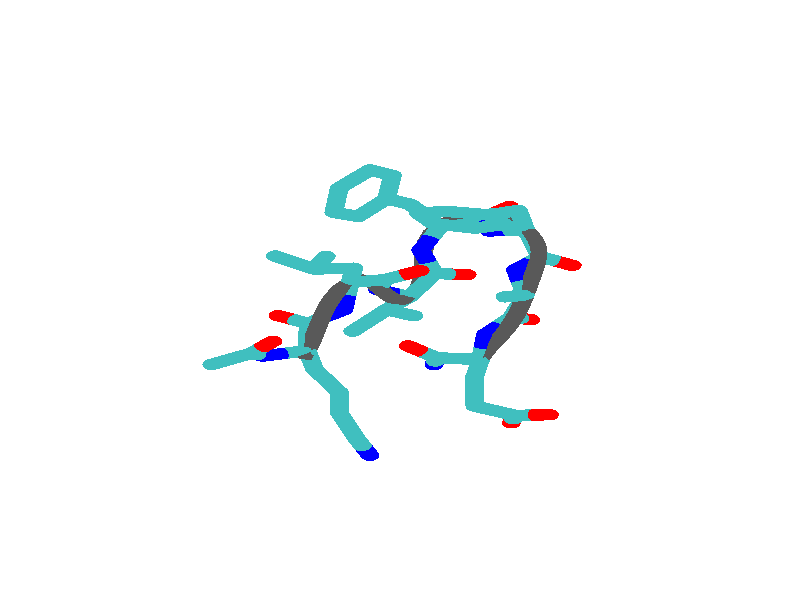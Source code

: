 // POV 3.x input script : compact.pov 
// try povray +W669 +H834 -Icompact.pov -Ocompact.pov.tga +P +X +A +FT +C
#if (version < 3.5) 
#error "POV3DisplayDevice has been compiled for POV-Ray 3.5 or above.\nPlease upgrade POV-Ray or recompile VMD."
#end 
#declare VMD_clip_on=array[3] {0, 0, 0};
#declare VMD_clip=array[3];
#declare VMD_scaledclip=array[3];
#declare VMD_line_width=0.0020;
#macro VMDC ( C1 )
  texture { pigment { rgbt C1 }}
#end
#macro VMD_point (P1, R1, C1)
  #local T = texture { finish { ambient 1.0 diffuse 0.0 phong 0.0 specular 0.0 } pigment { C1 } }
  #if(VMD_clip_on[2])
  intersection {
    sphere {P1, R1 texture {T} #if(VMD_clip_on[1]) clipped_by {VMD_clip[1]} #end no_shadow}
    VMD_clip[2]
  }
  #else
  sphere {P1, R1 texture {T} #if(VMD_clip_on[1]) clipped_by {VMD_clip[1]} #end no_shadow}
  #end
#end
#macro VMD_line (P1, P2, C1)
  #local T = texture { finish { ambient 1.0 diffuse 0.0 phong 0.0 specular 0.0 } pigment { C1 } }
  #if(VMD_clip_on[2])
  intersection {
    cylinder {P1, P2, VMD_line_width texture {T} #if(VMD_clip_on[1]) clipped_by {VMD_clip[1]} #end no_shadow}
    VMD_clip[2]
  }
  #else
  cylinder {P1, P2, VMD_line_width texture {T} #if(VMD_clip_on[1]) clipped_by {VMD_clip[1]} #end no_shadow}
  #end
#end
#macro VMD_sphere (P1, R1, C1)
  #local T = texture { pigment { C1 } }
  #if(VMD_clip_on[2])
  intersection {
    sphere {P1, R1 texture {T} #if(VMD_clip_on[1]) clipped_by {VMD_clip[1]} #end no_shadow}
    VMD_clip[2]
  }
  #else
  sphere {P1, R1 texture {T} #if(VMD_clip_on[1]) clipped_by {VMD_clip[1]} #end no_shadow}
  #end
#end
#macro VMD_cylinder (P1, P2, R1, C1, O1)
  #local T = texture { pigment { C1 } }
  #if(VMD_clip_on[2])
  intersection {
    cylinder {P1, P2, R1 #if(O1) open #end texture {T} #if(VMD_clip_on[1]) clipped_by {VMD_clip[1]} #end no_shadow}
    VMD_clip[2]
  }
  #else
  cylinder {P1, P2, R1 #if(O1) open #end texture {T} #if(VMD_clip_on[1]) clipped_by {VMD_clip[1]} #end no_shadow}
  #end
#end
#macro VMD_cone (P1, P2, R1, C1)
  #local T = texture { pigment { C1 } }
  #if(VMD_clip_on[2])
  intersection {
    cone {P1, R1, P2, VMD_line_width texture {T} #if(VMD_clip_on[1]) clipped_by {VMD_clip[1]} #end no_shadow}
    VMD_clip[2]
  }
  #else
  cone {P1, R1, P2, VMD_line_width texture {T} #if(VMD_clip_on[1]) clipped_by {VMD_clip[1]} #end no_shadow}
  #end
#end
#macro VMD_triangle (P1, P2, P3, N1, N2, N3, C1)
  #local T = texture { pigment { C1 } }
  smooth_triangle {P1, N1, P2, N2, P3, N3 texture {T} #if(VMD_clip_on[1]) clipped_by {VMD_clip[1]} #end no_shadow}
#end
#macro VMD_tricolor (P1, P2, P3, N1, N2, N3, C1, C2, C3)
  #local NX = P2-P1;
  #local NY = P3-P1;
  #local NZ = vcross(NX, NY);
  #local T = texture { pigment {
    average pigment_map {
      [1 gradient x color_map {[0 rgb 0] [1 C2*3]}]
      [1 gradient y color_map {[0 rgb 0] [1 C3*3]}]
      [1 gradient z color_map {[0 rgb 0] [1 C1*3]}]
    }
    matrix <1.01,0,1,0,1.01,1,0,0,1,-.002,-.002,-1>
    matrix <NX.x,NX.y,NX.z,NY.x,NY.y,NY.z,NZ.x,NZ.y,NZ.z,P1.x,P1.y,P1.z>
  } }
  smooth_triangle {P1, N1, P2, N2, P3, N3 texture {T} #if(VMD_clip_on[1]) clipped_by {VMD_clip[1]} #end no_shadow}
#end
camera {
  orthographic
  location <0.0000, 0.0000, -2.0000>
  look_at <-0.0000, -0.0000, 2.0000>
  up <0.0000, 3.0000, 0.0000>
  right <2.4065, 0.0000, 0.0000>
}
light_source { 
  <-0.1000, 0.1000, -1.0000> 
  color rgb<1.000, 1.000, 1.000> 
  parallel 
  point_at <0.0, 0.0, 0.0> 
}
light_source { 
  <1.0000, 2.0000, -0.5000> 
  color rgb<1.000, 1.000, 1.000> 
  parallel 
  point_at <0.0, 0.0, 0.0> 
}
background {
  color rgb<1.000, 1.000, 1.000>
}
#default { texture {
 finish { ambient 0.000 diffuse 0.650 phong 0.1 phong_size 40.000 specular 0.500 }
} }
#declare VMD_line_width=0.0020;
// MoleculeID: 0 ReprID: 0 Beginning CPK
// MoleculeID: 0 ReprID: 0 Beginning VDW
VMD_sphere(<-0.5661,-0.3224,-0.2998>,0.0284,rgbt<0.250,0.750,0.750,0.000>)
VMD_sphere(<-0.4462,-0.2659,-0.2592>,0.0284,rgbt<0.250,0.750,0.750,0.000>)
VMD_sphere(<-0.3826,-0.2066,-0.3390>,0.0284,rgbt<1.000,0.000,0.000,0.000>)
VMD_sphere(<-0.4122,-0.2805,-0.1427>,0.0284,rgbt<0.000,0.000,1.000,0.000>)
VMD_sphere(<-0.2792,-0.2523,-0.0948>,0.0284,rgbt<0.250,0.750,0.750,0.000>)
VMD_sphere(<-0.2574,-0.3449,0.0151>,0.0284,rgbt<0.250,0.750,0.750,0.000>)
VMD_sphere(<-0.1826,-0.4612,-0.0277>,0.0284,rgbt<0.250,0.750,0.750,0.000>)
VMD_sphere(<-0.1825,-0.5626,0.0713>,0.0284,rgbt<0.250,0.750,0.750,0.000>)
VMD_sphere(<-0.1315,-0.6909,0.0274>,0.0284,rgbt<0.250,0.750,0.750,0.000>)
VMD_sphere(<-0.0904,-0.7766,0.1264>,0.0284,rgbt<0.000,0.000,1.000,0.000>)
VMD_sphere(<-0.2760,-0.1173,-0.0474>,0.0284,rgbt<0.250,0.750,0.750,0.000>)
VMD_sphere(<-0.3663,-0.0783,0.0170>,0.0284,rgbt<1.000,0.000,0.000,0.000>)
VMD_sphere(<-0.1692,-0.0487,-0.0759>,0.0284,rgbt<0.000,0.000,1.000,0.000>)
VMD_sphere(<-0.1499,0.0880,-0.0498>,0.0284,rgbt<0.250,0.750,0.750,0.000>)
VMD_sphere(<-0.1391,0.1591,-0.1817>,0.0284,rgbt<0.250,0.750,0.750,0.000>)
VMD_sphere(<-0.2582,0.1548,-0.2621>,0.0284,rgbt<0.250,0.750,0.750,0.000>)
VMD_sphere(<-0.2221,0.2187,-0.3904>,0.0284,rgbt<0.250,0.750,0.750,0.000>)
VMD_sphere(<-0.3746,0.2200,-0.2171>,0.0284,rgbt<0.250,0.750,0.750,0.000>)
VMD_sphere(<-0.0445,0.1018,0.0468>,0.0284,rgbt<0.250,0.750,0.750,0.000>)
VMD_sphere(<0.0607,0.1471,0.0202>,0.0284,rgbt<1.000,0.000,0.000,0.000>)
VMD_sphere(<-0.0677,0.0522,0.1601>,0.0284,rgbt<0.000,0.000,1.000,0.000>)
VMD_sphere(<0.0286,0.0164,0.2561>,0.0284,rgbt<0.250,0.750,0.750,0.000>)
VMD_sphere(<-0.0401,-0.0478,0.3698>,0.0284,rgbt<0.250,0.750,0.750,0.000>)
VMD_sphere(<0.0417,-0.0791,0.4825>,0.0284,rgbt<0.250,0.750,0.750,0.000>)
VMD_sphere(<-0.1420,-0.1560,0.3423>,0.0284,rgbt<0.250,0.750,0.750,0.000>)
VMD_sphere(<0.1044,0.1328,0.3100>,0.0284,rgbt<0.250,0.750,0.750,0.000>)
VMD_sphere(<0.2018,0.1261,0.3703>,0.0284,rgbt<1.000,0.000,0.000,0.000>)
VMD_sphere(<0.0627,0.2495,0.2837>,0.0284,rgbt<0.000,0.000,1.000,0.000>)
VMD_sphere(<0.1229,0.3711,0.3249>,0.0284,rgbt<0.250,0.750,0.750,0.000>)
VMD_sphere(<0.0293,0.4795,0.3187>,0.0284,rgbt<0.250,0.750,0.750,0.000>)
VMD_sphere(<-0.0408,0.5058,0.1982>,0.0284,rgbt<0.250,0.750,0.750,0.000>)
VMD_sphere(<-0.1262,0.4172,0.1541>,0.0284,rgbt<0.250,0.750,0.750,0.000>)
VMD_sphere(<-0.0228,0.6231,0.1392>,0.0284,rgbt<0.250,0.750,0.750,0.000>)
VMD_sphere(<-0.1988,0.4384,0.0382>,0.0284,rgbt<0.250,0.750,0.750,0.000>)
VMD_sphere(<-0.0902,0.6507,0.0237>,0.0284,rgbt<0.250,0.750,0.750,0.000>)
VMD_sphere(<-0.1830,0.5589,-0.0221>,0.0284,rgbt<0.250,0.750,0.750,0.000>)
VMD_sphere(<0.2437,0.4063,0.2522>,0.0284,rgbt<0.250,0.750,0.750,0.000>)
VMD_sphere(<0.3296,0.4674,0.3027>,0.0284,rgbt<1.000,0.000,0.000,0.000>)
VMD_sphere(<0.2682,0.3452,0.1416>,0.0284,rgbt<0.000,0.000,1.000,0.000>)
VMD_sphere(<0.3786,0.3511,0.0626>,0.0284,rgbt<0.250,0.750,0.750,0.000>)
VMD_sphere(<0.3556,0.4481,-0.0396>,0.0284,rgbt<0.250,0.750,0.750,0.000>)
VMD_sphere(<0.2670,0.4253,-0.1498>,0.0284,rgbt<0.250,0.750,0.750,0.000>)
VMD_sphere(<0.1363,0.4438,-0.1355>,0.0284,rgbt<0.250,0.750,0.750,0.000>)
VMD_sphere(<0.3140,0.3785,-0.2673>,0.0284,rgbt<0.250,0.750,0.750,0.000>)
VMD_sphere(<0.0556,0.4334,-0.2389>,0.0284,rgbt<0.250,0.750,0.750,0.000>)
VMD_sphere(<0.2262,0.3590,-0.3656>,0.0284,rgbt<0.250,0.750,0.750,0.000>)
VMD_sphere(<0.0987,0.3829,-0.3553>,0.0284,rgbt<0.250,0.750,0.750,0.000>)
VMD_sphere(<0.4209,0.2167,0.0248>,0.0284,rgbt<0.250,0.750,0.750,0.000>)
VMD_sphere(<0.5181,0.1730,0.0644>,0.0284,rgbt<1.000,0.000,0.000,0.000>)
VMD_sphere(<0.3473,0.1505,-0.0547>,0.0284,rgbt<0.000,0.000,1.000,0.000>)
VMD_sphere(<0.3766,0.0245,-0.1036>,0.0284,rgbt<0.250,0.750,0.750,0.000>)
VMD_sphere(<0.3158,0.0156,-0.2402>,0.0284,rgbt<0.250,0.750,0.750,0.000>)
VMD_sphere(<0.3351,-0.0864,-0.0101>,0.0284,rgbt<0.250,0.750,0.750,0.000>)
VMD_sphere(<0.3928,-0.0983,0.0983>,0.0284,rgbt<1.000,0.000,0.000,0.000>)
VMD_sphere(<0.2571,-0.1717,-0.0526>,0.0284,rgbt<0.000,0.000,1.000,0.000>)
VMD_sphere(<0.2423,-0.2977,-0.0032>,0.0284,rgbt<0.250,0.750,0.750,0.000>)
VMD_sphere(<0.2236,-0.3891,-0.1098>,0.0284,rgbt<0.250,0.750,0.750,0.000>)
VMD_sphere(<0.2254,-0.5308,-0.0755>,0.0284,rgbt<0.250,0.750,0.750,0.000>)
VMD_sphere(<0.3469,-0.5768,-0.0056>,0.0284,rgbt<0.250,0.750,0.750,0.000>)
VMD_sphere(<0.3353,-0.6138,0.1037>,0.0284,rgbt<1.000,0.000,0.000,0.000>)
VMD_sphere(<0.4498,-0.5735,-0.0631>,0.0284,rgbt<1.000,0.000,0.000,0.000>)
VMD_sphere(<0.1093,-0.2887,0.0660>,0.0284,rgbt<0.250,0.750,0.750,0.000>)
VMD_sphere(<0.0245,-0.2294,0.0216>,0.0284,rgbt<1.000,0.000,0.000,0.000>)
VMD_sphere(<0.1022,-0.3241,0.1827>,0.0284,rgbt<0.000,0.000,1.000,0.000>)
VMD_cylinder(<-0.56614399,-0.32236537,-0.29982162>,<-0.50617778,-0.29414821,-0.27952960>0.0284,rgbt<0.250,0.750,0.750,0.000>,1)
VMD_cylinder(<-0.44621161,-0.26593107,-0.25923759>,<-0.42922452,-0.27320611,-0.20095685>0.0284,rgbt<0.250,0.750,0.750,0.000>,1)
VMD_cylinder(<-0.44621161,-0.26593107,-0.25923759>,<-0.41439462,-0.23626599,-0.29910260>0.0284,rgbt<0.250,0.750,0.750,0.000>,1)
VMD_cylinder(<-0.44621161,-0.26593107,-0.25923759>,<-0.50617778,-0.29414821,-0.27952960>0.0284,rgbt<0.250,0.750,0.750,0.000>,1)
VMD_cylinder(<-0.38257769,-0.20660092,-0.33896765>,<-0.41439462,-0.23626599,-0.29910260>0.0284,rgbt<1.000,0.000,0.000,0.000>,1)
VMD_cylinder(<-0.41223744,-0.28048107,-0.14267610>,<-0.42922452,-0.27320611,-0.20095685>0.0284,rgbt<0.000,0.000,1.000,0.000>,1)
VMD_cylinder(<-0.41223744,-0.28048107,-0.14267610>,<-0.34571815,-0.26641199,-0.11874606>0.0284,rgbt<0.000,0.000,1.000,0.000>,1)
VMD_cylinder(<-0.27919886,-0.25234294,-0.09481601>,<-0.26829621,-0.29862574,-0.03986603>0.0284,rgbt<0.250,0.750,0.750,0.000>,1)
VMD_cylinder(<-0.27919886,-0.25234294,-0.09481601>,<-0.27757686,-0.18479882,-0.07113149>0.0284,rgbt<0.250,0.750,0.750,0.000>,1)
VMD_cylinder(<-0.27919886,-0.25234294,-0.09481601>,<-0.34571815,-0.26641199,-0.11874606>0.0284,rgbt<0.250,0.750,0.750,0.000>,1)
VMD_cylinder(<-0.25739357,-0.34490854,0.01508397>,<-0.21997339,-0.40303299,-0.00632146>0.0284,rgbt<0.250,0.750,0.750,0.000>,1)
VMD_cylinder(<-0.25739357,-0.34490854,0.01508397>,<-0.26829621,-0.29862574,-0.03986603>0.0284,rgbt<0.250,0.750,0.750,0.000>,1)
VMD_cylinder(<-0.18255320,-0.46115744,-0.02772687>,<-0.18252350,-0.51186222,0.02177510>0.0284,rgbt<0.250,0.750,0.750,0.000>,1)
VMD_cylinder(<-0.18255320,-0.46115744,-0.02772687>,<-0.21997339,-0.40303299,-0.00632146>0.0284,rgbt<0.250,0.750,0.750,0.000>,1)
VMD_cylinder(<-0.18249382,-0.56256706,0.07127709>,<-0.15699163,-0.62674117,0.04935493>0.0284,rgbt<0.250,0.750,0.750,0.000>,1)
VMD_cylinder(<-0.18249382,-0.56256706,0.07127709>,<-0.18252350,-0.51186222,0.02177510>0.0284,rgbt<0.250,0.750,0.750,0.000>,1)
VMD_cylinder(<-0.13148943,-0.69091523,0.02743277>,<-0.11093803,-0.73373669,0.07692126>0.0284,rgbt<0.250,0.750,0.750,0.000>,1)
VMD_cylinder(<-0.13148943,-0.69091523,0.02743277>,<-0.15699163,-0.62674117,0.04935493>0.0284,rgbt<0.250,0.750,0.750,0.000>,1)
VMD_cylinder(<-0.09038663,-0.77655816,0.12640974>,<-0.11093803,-0.73373669,0.07692126>0.0284,rgbt<0.000,0.000,1.000,0.000>,1)
VMD_cylinder(<-0.27595487,-0.11725469,-0.04744696>,<-0.22256950,-0.08295666,-0.06168386>0.0284,rgbt<0.250,0.750,0.750,0.000>,1)
VMD_cylinder(<-0.27595487,-0.11725469,-0.04744696>,<-0.27757686,-0.18479882,-0.07113149>0.0284,rgbt<0.250,0.750,0.750,0.000>,1)
VMD_cylinder(<-0.27595487,-0.11725469,-0.04744696>,<-0.32114434,-0.09777132,-0.01522400>0.0284,rgbt<0.250,0.750,0.750,0.000>,1)
VMD_cylinder(<-0.36633378,-0.07828795,0.01699895>,<-0.32114434,-0.09777132,-0.01522400>0.0284,rgbt<1.000,0.000,0.000,0.000>,1)
VMD_cylinder(<-0.16918412,-0.04865863,-0.07592077>,<-0.22256950,-0.08295666,-0.06168386>0.0284,rgbt<0.000,0.000,1.000,0.000>,1)
VMD_cylinder(<-0.16918412,-0.04865863,-0.07592077>,<-0.15954109,0.01968454,-0.06283610>0.0284,rgbt<0.000,0.000,1.000,0.000>,1)
VMD_cylinder(<-0.14989808,0.08802780,-0.04975146>,<-0.15954109,0.01968454,-0.06283610>0.0284,rgbt<0.250,0.750,0.750,0.000>,1)
VMD_cylinder(<-0.14989808,0.08802780,-0.04975146>,<-0.14447556,0.12357190,-0.11571101>0.0284,rgbt<0.250,0.750,0.750,0.000>,1)
VMD_cylinder(<-0.14989808,0.08802780,-0.04975146>,<-0.09717736,0.09492012,-0.00148098>0.0284,rgbt<0.250,0.750,0.750,0.000>,1)
VMD_cylinder(<-0.13905305,0.15911600,-0.18167055>,<-0.14447556,0.12357190,-0.11571101>0.0284,rgbt<0.250,0.750,0.750,0.000>,1)
VMD_cylinder(<-0.13905305,0.15911600,-0.18167055>,<-0.19860603,0.15698178,-0.22189803>0.0284,rgbt<0.250,0.750,0.750,0.000>,1)
VMD_cylinder(<-0.25815904,0.15484747,-0.26212546>,<-0.19860603,0.15698178,-0.22189803>0.0284,rgbt<0.250,0.750,0.750,0.000>,1)
VMD_cylinder(<-0.25815904,0.15484747,-0.26212546>,<-0.31639293,0.18742797,-0.23963304>0.0284,rgbt<0.250,0.750,0.750,0.000>,1)
VMD_cylinder(<-0.25815904,0.15484747,-0.26212546>,<-0.24011606,0.18678442,-0.32628229>0.0284,rgbt<0.250,0.750,0.750,0.000>,1)
VMD_cylinder(<-0.22207308,0.21872142,-0.39043921>,<-0.24011606,0.18678442,-0.32628229>0.0284,rgbt<0.250,0.750,0.750,0.000>,1)
VMD_cylinder(<-0.37462682,0.22000837,-0.21714061>,<-0.31639293,0.18742797,-0.23963304>0.0284,rgbt<0.250,0.750,0.750,0.000>,1)
VMD_cylinder(<-0.04445663,0.10181244,0.04678952>,<-0.05608168,0.07701706,0.10346577>0.0284,rgbt<0.250,0.750,0.750,0.000>,1)
VMD_cylinder(<-0.04445663,0.10181244,0.04678952>,<-0.09717736,0.09492012,-0.00148098>0.0284,rgbt<0.250,0.750,0.750,0.000>,1)
VMD_cylinder(<-0.04445663,0.10181244,0.04678952>,<0.00810878,0.12443668,0.03348738>0.0284,rgbt<0.250,0.750,0.750,0.000>,1)
VMD_cylinder(<0.06067419,0.14706092,0.02018524>,<0.00810878,0.12443668,0.03348738>0.0284,rgbt<1.000,0.000,0.000,0.000>,1)
VMD_cylinder(<-0.06770673,0.05222167,0.16014202>,<-0.01953379,0.03433453,0.20810077>0.0284,rgbt<0.000,0.000,1.000,0.000>,1)
VMD_cylinder(<-0.06770673,0.05222167,0.16014202>,<-0.05608168,0.07701706,0.10346577>0.0284,rgbt<0.000,0.000,1.000,0.000>,1)
VMD_cylinder(<0.02863916,0.01644734,0.25605953>,<-0.00575536,-0.01567602,0.31291142>0.0284,rgbt<0.250,0.750,0.750,0.000>,1)
VMD_cylinder(<0.02863916,0.01644734,0.25605953>,<0.06653206,0.07463020,0.28302088>0.0284,rgbt<0.250,0.750,0.750,0.000>,1)
VMD_cylinder(<0.02863916,0.01644734,0.25605953>,<-0.01953379,0.03433453,0.20810077>0.0284,rgbt<0.250,0.750,0.750,0.000>,1)
VMD_cylinder(<-0.04014985,-0.04779938,0.36976334>,<-0.09106109,-0.10191159,0.35604405>0.0284,rgbt<0.250,0.750,0.750,0.000>,1)
VMD_cylinder(<-0.04014985,-0.04779938,0.36976334>,<-0.00575536,-0.01567602,0.31291142>0.0284,rgbt<0.250,0.750,0.750,0.000>,1)
VMD_cylinder(<-0.04014985,-0.04779938,0.36976334>,<0.00078837,-0.06346790,0.42611620>0.0284,rgbt<0.250,0.750,0.750,0.000>,1)
VMD_cylinder(<0.04172658,-0.07913644,0.48246902>,<0.00078837,-0.06346790,0.42611620>0.0284,rgbt<0.250,0.750,0.750,0.000>,1)
VMD_cylinder(<-0.14197233,-0.15602380,0.34232473>,<-0.09106109,-0.10191159,0.35604405>0.0284,rgbt<0.250,0.750,0.750,0.000>,1)
VMD_cylinder(<0.10442495,0.13281310,0.30998224>,<0.06653206,0.07463020,0.28302088>0.0284,rgbt<0.250,0.750,0.750,0.000>,1)
VMD_cylinder(<0.10442495,0.13281310,0.30998224>,<0.08353931,0.19114552,0.29686025>0.0284,rgbt<0.250,0.750,0.750,0.000>,1)
VMD_cylinder(<0.10442495,0.13281310,0.30998224>,<0.15310214,0.12944275,0.34012488>0.0284,rgbt<0.250,0.750,0.750,0.000>,1)
VMD_cylinder(<0.20177937,0.12607238,0.37026751>,<0.15310214,0.12944275,0.34012488>0.0284,rgbt<1.000,0.000,0.000,0.000>,1)
VMD_cylinder(<0.06265364,0.24947794,0.28373820>,<0.08353931,0.19114552,0.29686025>0.0284,rgbt<0.000,0.000,1.000,0.000>,1)
VMD_cylinder(<0.06265364,0.24947794,0.28373820>,<0.09275277,0.31031275,0.30432421>0.0284,rgbt<0.000,0.000,1.000,0.000>,1)
VMD_cylinder(<0.12285193,0.37114757,0.32491025>,<0.09275277,0.31031275,0.30432421>0.0284,rgbt<0.250,0.750,0.750,0.000>,1)
VMD_cylinder(<0.12285193,0.37114757,0.32491025>,<0.07610030,0.42533201,0.32182544>0.0284,rgbt<0.250,0.750,0.750,0.000>,1)
VMD_cylinder(<0.12285193,0.37114757,0.32491025>,<0.18329298,0.38872084,0.28857699>0.0284,rgbt<0.250,0.750,0.750,0.000>,1)
VMD_cylinder(<0.02934867,0.47951651,0.31874055>,<0.07610030,0.42533201,0.32182544>0.0284,rgbt<0.250,0.750,0.750,0.000>,1)
VMD_cylinder(<0.02934867,0.47951651,0.31874055>,<-0.00570738,0.49265099,0.25847352>0.0284,rgbt<0.250,0.750,0.750,0.000>,1)
VMD_cylinder(<-0.04076341,0.50578547,0.19820645>,<-0.03178744,0.56445968,0.16872022>0.0284,rgbt<0.250,0.750,0.750,0.000>,1)
VMD_cylinder(<-0.04076341,0.50578547,0.19820645>,<-0.08345693,0.46150297,0.17613576>0.0284,rgbt<0.250,0.750,0.750,0.000>,1)
VMD_cylinder(<-0.04076341,0.50578547,0.19820645>,<-0.00570738,0.49265099,0.25847352>0.0284,rgbt<0.250,0.750,0.750,0.000>,1)
VMD_cylinder(<-0.12615044,0.41722050,0.15406509>,<-0.08345693,0.46150297,0.17613576>0.0284,rgbt<0.250,0.750,0.750,0.000>,1)
VMD_cylinder(<-0.12615044,0.41722050,0.15406509>,<-0.16247120,0.42778558,0.09614149>0.0284,rgbt<0.250,0.750,0.750,0.000>,1)
VMD_cylinder(<-0.02281146,0.62313396,0.13923393>,<-0.03178744,0.56445968,0.16872022>0.0284,rgbt<0.250,0.750,0.750,0.000>,1)
VMD_cylinder(<-0.02281146,0.62313396,0.13923393>,<-0.05652397,0.63693237,0.08147365>0.0284,rgbt<0.250,0.750,0.750,0.000>,1)
VMD_cylinder(<-0.19879201,0.43835071,0.03821789>,<-0.16247120,0.42778558,0.09614149>0.0284,rgbt<0.250,0.750,0.750,0.000>,1)
VMD_cylinder(<-0.19879201,0.43835071,0.03821789>,<-0.19087146,0.49860379,0.00807319>0.0284,rgbt<0.250,0.750,0.750,0.000>,1)
VMD_cylinder(<-0.09023646,0.65073085,0.02371337>,<-0.05652397,0.63693237,0.08147365>0.0284,rgbt<0.250,0.750,0.750,0.000>,1)
VMD_cylinder(<-0.09023646,0.65073085,0.02371337>,<-0.13659370,0.60479385,0.00082094>0.0284,rgbt<0.250,0.750,0.750,0.000>,1)
VMD_cylinder(<-0.18295096,0.55885696,-0.02207152>,<-0.19087146,0.49860379,0.00807319>0.0284,rgbt<0.250,0.750,0.750,0.000>,1)
VMD_cylinder(<-0.18295096,0.55885696,-0.02207152>,<-0.13659370,0.60479385,0.00082094>0.0284,rgbt<0.250,0.750,0.750,0.000>,1)
VMD_cylinder(<0.24373400,0.40629411,0.25224376>,<0.18329298,0.38872084,0.28857699>0.0284,rgbt<0.250,0.750,0.750,0.000>,1)
VMD_cylinder(<0.24373400,0.40629411,0.25224376>,<0.25596422,0.37575758,0.19691519>0.0284,rgbt<0.250,0.750,0.750,0.000>,1)
VMD_cylinder(<0.24373400,0.40629411,0.25224376>,<0.28665510,0.43683460,0.27747419>0.0284,rgbt<0.250,0.750,0.750,0.000>,1)
VMD_cylinder(<0.32957625,0.46737507,0.30270469>,<0.28665510,0.43683460,0.27747419>0.0284,rgbt<1.000,0.000,0.000,0.000>,1)
VMD_cylinder(<0.26819444,0.34522113,0.14158665>,<0.25596422,0.37575758,0.19691519>0.0284,rgbt<0.000,0.000,1.000,0.000>,1)
VMD_cylinder(<0.26819444,0.34522113,0.14158665>,<0.32339314,0.34816095,0.10208912>0.0284,rgbt<0.000,0.000,1.000,0.000>,1)
VMD_cylinder(<0.37859178,0.35110086,0.06259160>,<0.39976507,0.28387836,0.04370755>0.0284,rgbt<0.250,0.750,0.750,0.000>,1)
VMD_cylinder(<0.37859178,0.35110086,0.06259160>,<0.32339314,0.34816095,0.10208912>0.0284,rgbt<0.250,0.750,0.750,0.000>,1)
VMD_cylinder(<0.37859178,0.35110086,0.06259160>,<0.36711499,0.39959663,0.01148232>0.0284,rgbt<0.250,0.750,0.750,0.000>,1)
VMD_cylinder(<0.35563821,0.44809249,-0.03962701>,<0.36711499,0.39959663,0.01148232>0.0284,rgbt<0.250,0.750,0.750,0.000>,1)
VMD_cylinder(<0.35563821,0.44809249,-0.03962701>,<0.31130621,0.43672055,-0.09469939>0.0284,rgbt<0.250,0.750,0.750,0.000>,1)
VMD_cylinder(<0.26697421,0.42534861,-0.14977176>,<0.29049671,0.40191433,-0.20855656>0.0284,rgbt<0.250,0.750,0.750,0.000>,1)
VMD_cylinder(<0.26697421,0.42534861,-0.14977176>,<0.20165919,0.43456468,-0.14263690>0.0284,rgbt<0.250,0.750,0.750,0.000>,1)
VMD_cylinder(<0.26697421,0.42534861,-0.14977176>,<0.31130621,0.43672055,-0.09469939>0.0284,rgbt<0.250,0.750,0.750,0.000>,1)
VMD_cylinder(<0.13634415,0.44378072,-0.13550204>,<0.20165919,0.43456468,-0.14263690>0.0284,rgbt<0.250,0.750,0.750,0.000>,1)
VMD_cylinder(<0.13634415,0.44378072,-0.13550204>,<0.09598656,0.43861192,-0.18718398>0.0284,rgbt<0.250,0.750,0.750,0.000>,1)
VMD_cylinder(<0.31401917,0.37848005,-0.26734141>,<0.29049671,0.40191433,-0.20855656>0.0284,rgbt<0.250,0.750,0.750,0.000>,1)
VMD_cylinder(<0.31401917,0.37848005,-0.26734141>,<0.27012256,0.36874688,-0.31645474>0.0284,rgbt<0.250,0.750,0.750,0.000>,1)
VMD_cylinder(<0.05562901,0.43344313,-0.23886593>,<0.09598656,0.43861192,-0.18718398>0.0284,rgbt<0.250,0.750,0.750,0.000>,1)
VMD_cylinder(<0.05562901,0.43344313,-0.23886593>,<0.07714672,0.40819550,-0.29708090>0.0284,rgbt<0.250,0.750,0.750,0.000>,1)
VMD_cylinder(<0.22622594,0.35901368,-0.36556810>,<0.27012256,0.36874688,-0.31645474>0.0284,rgbt<0.250,0.750,0.750,0.000>,1)
VMD_cylinder(<0.22622594,0.35901368,-0.36556810>,<0.16244520,0.37098077,-0.36043200>0.0284,rgbt<0.250,0.750,0.750,0.000>,1)
VMD_cylinder(<0.09866442,0.38294786,-0.35529590>,<0.07714672,0.40819550,-0.29708090>0.0284,rgbt<0.250,0.750,0.750,0.000>,1)
VMD_cylinder(<0.09866442,0.38294786,-0.35529590>,<0.16244520,0.37098077,-0.36043200>0.0284,rgbt<0.250,0.750,0.750,0.000>,1)
VMD_cylinder(<0.42093834,0.21665584,0.02482350>,<0.46949676,0.19481282,0.04461046>0.0284,rgbt<0.250,0.750,0.750,0.000>,1)
VMD_cylinder(<0.42093834,0.21665584,0.02482350>,<0.38413316,0.18358126,-0.01492339>0.0284,rgbt<0.250,0.750,0.750,0.000>,1)
VMD_cylinder(<0.42093834,0.21665584,0.02482350>,<0.39976507,0.28387836,0.04370755>0.0284,rgbt<0.250,0.750,0.750,0.000>,1)
VMD_cylinder(<0.51805508,0.17296988,0.06439741>,<0.46949676,0.19481282,0.04461046>0.0284,rgbt<1.000,0.000,0.000,0.000>,1)
VMD_cylinder(<0.34732789,0.15050669,-0.05467027>,<0.36195633,0.08752684,-0.07913986>0.0284,rgbt<0.000,0.000,1.000,0.000>,1)
VMD_cylinder(<0.34732789,0.15050669,-0.05467027>,<0.38413316,0.18358126,-0.01492339>0.0284,rgbt<0.000,0.000,1.000,0.000>,1)
VMD_cylinder(<0.37658483,0.02454703,-0.10360952>,<0.35586172,-0.03093844,-0.05685161>0.0284,rgbt<0.250,0.750,0.750,0.000>,1)
VMD_cylinder(<0.37658483,0.02454703,-0.10360952>,<0.34618965,0.02009621,-0.17192493>0.0284,rgbt<0.250,0.750,0.750,0.000>,1)
VMD_cylinder(<0.37658483,0.02454703,-0.10360952>,<0.36195633,0.08752684,-0.07913986>0.0284,rgbt<0.250,0.750,0.750,0.000>,1)
VMD_cylinder(<0.31579450,0.01564542,-0.24024044>,<0.34618965,0.02009621,-0.17192493>0.0284,rgbt<0.250,0.750,0.750,0.000>,1)
VMD_cylinder(<0.33513862,-0.08642392,-0.01009371>,<0.36394984,-0.09233882,0.04408623>0.0284,rgbt<0.250,0.750,0.750,0.000>,1)
VMD_cylinder(<0.33513862,-0.08642392,-0.01009371>,<0.29610884,-0.12905201,-0.03134258>0.0284,rgbt<0.250,0.750,0.750,0.000>,1)
VMD_cylinder(<0.33513862,-0.08642392,-0.01009371>,<0.35586172,-0.03093844,-0.05685161>0.0284,rgbt<0.250,0.750,0.750,0.000>,1)
VMD_cylinder(<0.39276105,-0.09825372,0.09826613>,<0.36394984,-0.09233882,0.04408623>0.0284,rgbt<1.000,0.000,0.000,0.000>,1)
VMD_cylinder(<0.25707904,-0.17168014,-0.05259144>,<0.24967608,-0.23471354,-0.02789775>0.0284,rgbt<0.000,0.000,1.000,0.000>,1)
VMD_cylinder(<0.25707904,-0.17168014,-0.05259144>,<0.29610884,-0.12905201,-0.03134258>0.0284,rgbt<0.000,0.000,1.000,0.000>,1)
VMD_cylinder(<0.24227309,-0.29774696,-0.00320406>,<0.23293732,-0.34341076,-0.05648835>0.0284,rgbt<0.250,0.750,0.750,0.000>,1)
VMD_cylinder(<0.24227309,-0.29774696,-0.00320406>,<0.24967608,-0.23471354,-0.02789775>0.0284,rgbt<0.250,0.750,0.750,0.000>,1)
VMD_cylinder(<0.24227309,-0.29774696,-0.00320406>,<0.17578712,-0.29320914,0.03140784>0.0284,rgbt<0.250,0.750,0.750,0.000>,1)
VMD_cylinder(<0.22360155,-0.38907453,-0.10977264>,<0.22450022,-0.45994994,-0.09264492>0.0284,rgbt<0.250,0.750,0.750,0.000>,1)
VMD_cylinder(<0.22360155,-0.38907453,-0.10977264>,<0.23293732,-0.34341076,-0.05648835>0.0284,rgbt<0.250,0.750,0.750,0.000>,1)
VMD_cylinder(<0.22539888,-0.53082532,-0.07551720>,<0.28614974,-0.55382866,-0.04055615>0.0284,rgbt<0.250,0.750,0.750,0.000>,1)
VMD_cylinder(<0.22539888,-0.53082532,-0.07551720>,<0.22450022,-0.45994994,-0.09264492>0.0284,rgbt<0.250,0.750,0.750,0.000>,1)
VMD_cylinder(<0.34690058,-0.57683200,-0.00559510>,<0.28614974,-0.55382866,-0.04055615>0.0284,rgbt<0.250,0.750,0.750,0.000>,1)
VMD_cylinder(<0.34690058,-0.57683200,-0.00559510>,<0.39836484,-0.57517201,-0.03433471>0.0284,rgbt<0.250,0.750,0.750,0.000>,1)
VMD_cylinder(<0.34690058,-0.57683200,-0.00559510>,<0.34108490,-0.59531265,0.04907076>0.0284,rgbt<0.250,0.750,0.750,0.000>,1)
VMD_cylinder(<0.33526921,-0.61379325,0.10373662>,<0.34108490,-0.59531265,0.04907076>0.0284,rgbt<1.000,0.000,0.000,0.000>,1)
VMD_cylinder(<0.44982910,-0.57351196,-0.06307431>,<0.39836484,-0.57517201,-0.03433471>0.0284,rgbt<1.000,0.000,0.000,0.000>,1)
VMD_cylinder(<0.10930115,-0.28867134,0.06601974>,<0.10574008,-0.30638018,0.12437692>0.0284,rgbt<0.250,0.750,0.750,0.000>,1)
VMD_cylinder(<0.10930115,-0.28867134,0.06601974>,<0.17578712,-0.29320914,0.03140784>0.0284,rgbt<0.250,0.750,0.750,0.000>,1)
VMD_cylinder(<0.10930115,-0.28867134,0.06601974>,<0.06689012,-0.25903061,0.04382753>0.0284,rgbt<0.250,0.750,0.750,0.000>,1)
VMD_cylinder(<0.02447910,-0.22938995,0.02163533>,<0.06689012,-0.25903061,0.04382753>0.0284,rgbt<1.000,0.000,0.000,0.000>,1)
VMD_cylinder(<0.10217895,-0.32408902,0.18273412>,<0.10574008,-0.30638018,0.12437692>0.0284,rgbt<0.000,0.000,1.000,0.000>,1)
#default { texture {
 finish { ambient 0.000 diffuse 0.650 phong 0.1 phong_size 40.000 specular 0.500 }
} }
mesh2 {
  vertex_vectors {
  342,
  <-292.8274,-244.0506,-118.3447>,
  <-305.7993,-242.4652,-93.0996>,
  <-292.1707,-250.7575,-69.5709>,
  <-265.5703,-260.6353,-71.2873>,
  <-252.5984,-262.2207,-96.5325>,
  <-266.2270,-253.9283,-120.0611>,
  <-294.2416,-247.7734,-118.8376>,
  <-307.2135,-246.1880,-93.5925>,
  <-293.5849,-254.4804,-70.0638>,
  <-266.9845,-264.3581,-71.7802>,
  <-254.0127,-265.9435,-97.0254>,
  <-267.6412,-257.6512,-120.5540>,
  <-297.6762,-256.8145,-120.0346>,
  <-310.6480,-255.2291,-94.7895>,
  <-297.0195,-263.5215,-71.2608>,
  <-270.4191,-273.3992,-72.9772>,
  <-257.4472,-274.9846,-98.2224>,
  <-271.0757,-266.6923,-121.7510>,
  <-301.9189,-267.9829,-121.5133>,
  <-314.8907,-266.3975,-96.2682>,
  <-301.2622,-274.6899,-72.7395>,
  <-274.6618,-284.5676,-74.4559>,
  <-261.6899,-286.1530,-99.7010>,
  <-275.3185,-277.8607,-123.2297>,
  <-305.7575,-278.0876,-122.8511>,
  <-318.7293,-276.5023,-97.6060>,
  <-305.1008,-284.7947,-74.0773>,
  <-278.5004,-294.6724,-75.7938>,
  <-265.5285,-296.2578,-101.0389>,
  <-279.1570,-287.9654,-124.5676>,
  <-280.7228,-300.5225,-76.5683>,
  <-307.3232,-290.6448,-74.8519>,
  <-320.9517,-282.3524,-98.3806>,
  <-307.9798,-283.9377,-123.6257>,
  <-281.3794,-293.8155,-125.3421>,
  <-267.7509,-302.1079,-101.8135>,
  <-280.1167,-298.9271,-76.3571>,
  <-306.7171,-289.0493,-74.6406>,
  <-320.3456,-280.7569,-98.1693>,
  <-307.3737,-282.3423,-123.4145>,
  <-280.7733,-292.2200,-125.1309>,
  <-267.1448,-300.5124,-101.6022>,
  <-275.4699,-286.6949,-74.7376>,
  <-302.0703,-276.8172,-73.0211>,
  <-315.6989,-268.5249,-96.5498>,
  <-302.7270,-270.1103,-121.7949>,
  <-276.1266,-279.9880,-123.5114>,
  <-262.4980,-288.2803,-99.9827>,
  <-264.6440,-257.9793,-71.0571>,
  <-291.7076,-249.4296,-69.4557>,
  <-306.2624,-243.7932,-93.2147>,
  <-293.7537,-246.7066,-118.5750>,
  <-266.6901,-255.2563,-120.1763>,
  <-252.1353,-260.8927,-96.4173>,
  <-251.6697,-217.1190,-69.5325>,
  <-279.1762,-210.1269,-67.9190>,
  <-294.6168,-207.6058,-91.6536>,
  <-282.5510,-212.0767,-117.0017>,
  <-255.0445,-219.0688,-118.6152>,
  <-239.6039,-221.5900,-94.8806>,
  <-240.3457,-172.6136,-72.1883>,
  <-267.9556,-166.0492,-70.5447>,
  <-283.6031,-164.3836,-94.2192>,
  <-271.6407,-169.2823,-119.5372>,
  <-244.0308,-175.8467,-121.1808>,
  <-228.3833,-177.5123,-97.5063>,
  <-229.3352,-126.1652,-76.2136>,
  <-256.8436,-119.1808,-74.5996>,
  <-272.2881,-116.6753,-98.3333>,
  <-260.2242,-121.1541,-123.6809>,
  <-232.7158,-128.1384,-125.2949>,
  <-217.2713,-130.6440,-101.5612>,
  <-217.6389,-79.9655,-79.0849>,
  <-244.8067,-71.7510,-77.4941>,
  <-259.5700,-66.7850,-101.2740>,
  <-247.1655,-70.0336,-126.6447>,
  <-219.9977,-78.2481,-128.2356>,
  <-205.2344,-83.2141,-104.4557>,
  <-204.5199,-36.4357,-78.5663>,
  <-230.9426,-26.1034,-76.7822>,
  <-244.2157,-16.9018,-100.1758>,
  <-231.0661,-18.0327,-125.3533>,
  <-204.6434,-28.3650,-127.1373>,
  <-191.3703,-37.5665,-103.7438>,
  <-189.4564,2.2830,-72.8566>,
  <-214.4566,15.5580,-70.2357>,
  <-224.8844,30.6447,-91.9554>,
  <-210.3122,32.4566,-116.2961>,
  <-185.3121,19.1817,-118.9170>,
  <-174.8842,4.0949,-97.1973>,
  <-171.6257,35.2383,-60.2183>,
  <-194.4033,51.6237,-55.6578>,
  <-200.3862,72.9314,-73.4983>,
  <-183.5915,77.8537,-95.8994>,
  <-160.8139,61.4683,-100.4599>,
  <-154.8310,40.1607,-82.6194>,
  <-150.1772,61.7231,-38.9773>,
  <-169.8238,80.6070,-30.8836>,
  <-169.5446,106.9117,-41.6577>,
  <-149.6189,114.3325,-60.5256>,
  <-129.9723,95.4486,-68.6193>,
  <-130.2515,69.1439,-57.8452>,
  <-127.1576,74.5628,-14.7497>,
  <-144.8051,92.1063,-1.0059>,
  <-139.2883,119.9782,-0.1013>,
  <-116.1242,130.3066,-12.9405>,
  <-98.4768,112.7632,-26.6843>,
  <-103.9935,84.8913,-27.5889>,
  <-104.9257,70.5648,14.3136>,
  <-122.1424,84.8436,31.8579>,
  <-114.8147,110.7440,40.9994>,
  <-90.2703,122.3657,32.5967>,
  <-73.0536,108.0870,15.0525>,
  <-80.3813,82.1865,5.9110>,
  <-83.0435,52.6049,48.6805>,
  <-100.9498,63.7333,67.7495>,
  <-94.4170,88.0997,80.8528>,
  <-69.9780,101.3377,74.8872>,
  <-52.0717,90.2093,55.8183>,
  <-58.6045,65.8429,42.7149>,
  <-61.0931,26.4838,86.6045>,
  <-80.3623,35.1680,105.6145>,
  <-76.3899,59.4888,119.7854>,
  <-53.1482,75.1254,114.9463>,
  <-33.8790,66.4413,95.9363>,
  <-37.8514,42.1204,81.7654>,
  <-37.7460,-0.6902,127.5224>,
  <-59.0777,6.2014,145.0028>,
  <-59.5009,31.7087,157.5446>,
  <-38.5923,50.3243,152.6061>,
  <-17.2606,43.4327,135.1258>,
  <-16.8375,17.9254,122.5839>,
  <-11.6189,-20.7634,171.9834>,
  <-35.7855,-15.5930,186.0312>,
  <-42.5644,11.0309,193.3327>,
  <-25.1766,32.4843,186.5865>,
  <-1.0100,27.3139,172.5387>,
  <5.7689,0.6900,165.2372>,
  <16.8217,-24.2578,219.5323>,
  <-10.1175,-21.9929,228.3214>,
  <-23.4870,3.0514,226.8610>,
  <-9.9173,25.8309,216.6115>,
  <17.0219,23.5661,207.8223>,
  <30.3914,-1.4783,209.2827>,
  <45.6811,-4.1587,265.7061>,
  <17.5694,-6.0272,269.4929>,
  <0.5275,14.5789,259.8463>,
  <11.5972,37.0534,246.4129>,
  <39.7089,38.9218,242.6262>,
  <56.7509,18.3158,252.2728>,
  <63.4890,33.8093,308.9624>,
  <35.3472,31.2059,305.9028>,
  <21.6004,47.1011,286.7594>,
  <35.9954,65.5996,270.6757>,
  <64.1371,68.2030,273.7353>,
  <77.8839,52.3079,292.8787>,
  <69.3172,80.2179,341.0743>,
  <42.3452,77.2249,332.6095>,
  <33.9491,88.1777,307.7571>,
  <52.5250,102.1235,291.3696>,
  <79.4969,105.1165,299.8344>,
  <87.8930,94.1637,324.6868>,
  <68.6349,131.6736,362.8461>,
  <43.3498,129.0629,350.1202>,
  <40.5205,135.7138,322.6273>,
  <62.9762,144.9754,307.8604>,
  <88.2612,147.5861,320.5863>,
  <91.0906,140.9352,348.0792>,
  <65.8803,186.0954,375.5291>,
  <42.6200,184.2927,359.2869>,
  <44.7650,186.8414,331.0557>,
  <70.1703,191.1928,319.0666>,
  <93.4305,192.9954,335.3088>,
  <91.2856,190.4467,363.5400>,
  <65.2015,241.7866,379.8402>,
  <44.1450,240.5723,360.7811>,
  <50.1536,238.3935,333.0818>,
  <77.2186,237.4290,324.4416>,
  <98.2751,238.6433,343.5007>,
  <92.2666,240.8222,371.2000>,
  <70.9650,296.8690,375.9841>,
  <51.8387,295.4451,355.0019>,
  <59.8633,287.2702,328.9850>,
  <87.0143,280.5192,323.9504>,
  <106.1406,281.9432,344.9327>,
  <98.1159,290.1181,370.9495>,
  <87.6973,348.4633,363.8271>,
  <69.5641,346.0294,342.0702>,
  <76.8605,330.9473,319.1052>,
  <102.2900,318.2992,317.8970>,
  <120.4232,320.7331,339.6539>,
  <113.1268,335.8151,362.6190>,
  <118.3145,391.3261,344.4124>,
  <100.3599,388.3737,322.5718>,
  <104.8974,368.1951,303.0695>,
  <127.3894,350.9691,305.4081>,
  <145.3439,353.9215,327.2487>,
  <140.8065,374.1001,346.7509>,
  <154.6561,424.2360,317.5053>,
  <135.7485,416.5944,297.7011>,
  <138.9512,392.0575,283.7090>,
  <161.0615,375.1621,289.5213>,
  <179.9691,382.8038,309.3255>,
  <176.7664,407.3407,323.3176>,
  <190.6364,446.1718,285.0936>,
  <171.0968,434.2509,268.2356>,
  <173.1263,406.7403,261.3694>,
  <194.6955,391.1508,271.3611>,
  <214.2351,403.0717,288.2190>,
  <212.2056,430.5823,295.0853>,
  <225.6873,456.7864,248.8252>,
  <206.0146,441.4285,235.2158>,
  <207.2664,413.0343,235.7598>,
  <228.1908,399.9980,249.9133>,
  <247.8635,415.3560,263.5228>,
  <246.6117,443.7502,262.9788>,
  <259.3769,456.8073,210.3468>,
  <240.1508,438.7940,199.6707>,
  <241.1178,411.2364,206.5800>,
  <261.3107,401.6920,224.1654>,
  <280.5368,419.7052,234.8415>,
  <279.5699,447.2628,227.9322>,
  <291.4384,447.4493,170.4473>,
  <273.1921,427.2812,162.1758>,
  <274.2995,401.4233,173.9333>,
  <293.6532,395.7334,193.9623>,
  <311.8994,415.9015,202.2338>,
  <310.7921,441.7594,190.4763>,
  <321.6569,429.7097,129.2739>,
  <304.8062,407.7052,122.9534>,
  <306.3600,383.7706,138.2118>,
  <324.7644,381.8406,159.7907>,
  <341.6151,403.8452,166.1113>,
  <340.0613,427.7798,150.8529>,
  <349.7932,404.2516,86.8037>,
  <334.6198,380.6750,82.1128>,
  <336.8307,358.5825,99.8647>,
  <354.2150,360.0667,122.3075>,
  <369.3885,383.6433,126.9984>,
  <367.1776,405.7357,109.2465>,
  <375.2532,371.6768,43.2633>,
  <362.0758,346.7176,39.8736>,
  <365.4144,326.1417,59.2018>,
  <381.9303,330.5250,81.9199>,
  <395.1078,355.4841,85.3096>,
  <391.7692,376.0600,65.9814>,
  <399.9384,337.9086,3.4468>,
  <383.3780,315.0566,0.0366>,
  <382.8625,294.7774,19.9511>,
  <398.9075,297.3502,43.2757>,
  <415.4680,320.2023,46.6858>,
  <415.9835,340.4815,26.7714>,
  <417.4740,303.5206,-30.3232>,
  <397.0185,284.0027,-33.2762>,
  <391.4796,265.8981,-12.0714>,
  <406.3962,267.3115,12.0863>,
  <426.8517,286.8294,15.0393>,
  <432.3906,304.9340,-6.1655>,
  <427.7950,266.3874,-58.2213>,
  <403.6143,251.6142,-60.4881>,
  <393.0952,238.0088,-37.8532>,
  <406.7570,239.1766,-12.9515>,
  <430.9377,253.9498,-10.6847>,
  <441.4568,267.5553,-33.3196>,
  <430.2659,226.2562,-80.3144>,
  <403.4919,216.8502,-81.9808>,
  <389.8195,208.6426,-58.4478>,
  <402.9211,209.8410,-33.2484>,
  <429.6951,219.2471,-31.5819>,
  <443.3675,227.4547,-55.1149>,
  <425.7523,183.4528,-97.4460>,
  <397.7083,178.9326,-98.5447>,
  <382.9914,175.0169,-74.5409>,
  <396.3184,175.6216,-49.4386>,
  <424.3622,180.1418,-48.3400>,
  <439.0792,184.0574,-72.3437>,
  <416.2977,136.8720,-110.6955>,
  <387.8782,136.3593,-111.1087>,
  <373.3298,135.0562,-86.7213>,
  <387.2008,134.2658,-61.9207>,
  <415.6202,134.7785,-61.5075>,
  <430.1687,136.0816,-85.8949>,
  <403.8112,84.4725,-120.8987>,
  <375.5156,87.1728,-120.4966>,
  <361.5874,87.1654,-95.7154>,
  <375.9551,84.4577,-71.3363>,
  <404.2507,81.7574,-71.7384>,
  <418.1788,81.7647,-96.5196>,
  <389.4130,22.1625,-128.8652>,
  <361.7151,28.4175,-127.5262>,
  <348.8868,30.8020,-102.2705>,
  <363.7567,26.9316,-78.3538>,
  <391.4546,20.6766,-79.6928>,
  <404.2829,18.2920,-104.9485>,
  <375.4021,-42.7843,-129.3179>,
  <348.1180,-34.8673,-130.3167>,
  <334.5617,-27.5369,-106.4297>,
  <348.2895,-28.1234,-81.5439>,
  <375.5735,-36.0404,-80.5451>,
  <389.1298,-43.3709,-104.4321>,
  <359.4164,-98.5339,-120.7508>,
  <332.8098,-89.2531,-124.4989>,
  <318.6928,-77.4399,-102.8365>,
  <331.1825,-74.9076,-77.4260>,
  <357.7892,-84.1884,-73.6779>,
  <371.9061,-96.0016,-95.3402>,
  <342.2301,-146.0025,-105.6319>,
  <316.4803,-135.9594,-112.2786>,
  <301.8068,-120.7613,-93.2574>,
  <312.8833,-115.6062,-67.5896>,
  <338.6331,-125.6493,-60.9430>,
  <353.3066,-140.8474,-79.9641>,
  <324.7267,-186.4615,-86.5147>,
  <299.8617,-176.3785,-95.9040>,
  <284.3632,-159.1725,-79.4163>,
  <293.7298,-152.0493,-53.5391>,
  <318.5949,-162.1322,-44.1497>,
  <334.0933,-179.3383,-60.6375>,
  <307.7679,-221.4321,-65.7634>,
  <283.6632,-212.0242,-77.5344>,
  <266.8203,-194.2166,-63.1364>,
  <274.0820,-185.8168,-36.9675>,
  <298.1866,-195.2247,-25.1966>,
  <315.0296,-213.0323,-39.5945>,
  <292.0889,-252.4474,-45.4997>,
  <268.5215,-244.4153,-59.2169>,
  <249.6899,-227.4302,-46.3725>,
  <254.4259,-218.4772,-19.8110>,
  <277.9933,-226.5092,-6.0938>,
  <296.8249,-243.4943,-18.9382>,
  <278.1902,-280.9640,-27.6581>,
  <254.9506,-275.0344,-42.9178>,
  <233.5969,-260.3899,-31.1849>,
  <235.4828,-251.6751,-4.1924>,
  <258.7225,-257.6048,11.0672>,
  <280.0762,-272.2492,-0.6656>,
  <264.7747,-312.1222,-12.9574>,
  <242.5660,-307.2096,-30.0084>,
  <220.0643,-292.8344,-20.2551>,
  <219.7714,-283.3719,6.5493>,
  <241.9801,-288.2845,23.6003>,
  <264.4818,-302.6596,13.8470>,
  }
  normal_vectors {
  342,
  <-0.4794,0.2917,-0.8277>,
  <-0.9357,0.3475,0.0604>,
  <-0.4563,0.0558,0.8881>,
  <0.4794,-0.2917,0.8277>,
  <0.9357,-0.3475,-0.0604>,
  <0.4563,-0.0558,-0.8881>,
  <-0.4794,0.2917,-0.8277>,
  <-0.9357,0.3475,0.0604>,
  <-0.4563,0.0558,0.8881>,
  <0.4794,-0.2917,0.8277>,
  <0.9357,-0.3475,-0.0604>,
  <0.4563,-0.0558,-0.8881>,
  <-0.4794,0.2917,-0.8277>,
  <-0.9357,0.3475,0.0604>,
  <-0.4563,0.0558,0.8881>,
  <0.4794,-0.2917,0.8277>,
  <0.9357,-0.3475,-0.0604>,
  <0.4563,-0.0558,-0.8881>,
  <-0.4794,0.2917,-0.8277>,
  <-0.9357,0.3475,0.0604>,
  <-0.4563,0.0558,0.8881>,
  <0.4794,-0.2917,0.8277>,
  <0.9357,-0.3475,-0.0604>,
  <0.4563,-0.0558,-0.8881>,
  <-0.4794,0.2917,-0.8277>,
  <-0.9357,0.3475,0.0604>,
  <-0.4563,0.0558,0.8881>,
  <0.4794,-0.2917,0.8277>,
  <0.9357,-0.3475,-0.0604>,
  <0.4563,-0.0558,-0.8881>,
  <0.4794,-0.2917,0.8277>,
  <-0.4563,0.0558,0.8881>,
  <-0.9357,0.3475,0.0604>,
  <-0.4794,0.2917,-0.8277>,
  <0.4563,-0.0558,-0.8881>,
  <0.9357,-0.3475,-0.0604>,
  <0.4794,-0.2917,0.8277>,
  <-0.4563,0.0558,0.8881>,
  <-0.9357,0.3475,0.0604>,
  <-0.4794,0.2917,-0.8277>,
  <0.4563,-0.0558,-0.8881>,
  <0.9357,-0.3475,-0.0604>,
  <0.4794,-0.2917,0.8277>,
  <-0.4563,0.0558,0.8881>,
  <-0.9357,0.3475,0.0604>,
  <-0.4794,0.2917,-0.8277>,
  <0.4563,-0.0558,-0.8881>,
  <0.9357,-0.3475,-0.0604>,
  <0.5120,-0.1983,0.8358>,
  <-0.4400,0.1025,0.8921>,
  <-0.9520,0.3008,0.0563>,
  <-0.5120,0.1983,-0.8358>,
  <0.4400,-0.1025,-0.8921>,
  <0.9520,-0.3008,-0.0563>,
  <0.5432,-0.0887,0.8349>,
  <-0.4244,0.1573,0.8917>,
  <-0.9676,0.2460,0.0568>,
  <-0.5432,0.0887,-0.8349>,
  <0.4244,-0.1573,-0.8917>,
  <0.9676,-0.2460,-0.0568>,
  <0.5504,-0.0586,0.8328>,
  <-0.4208,0.1723,0.8906>,
  <-0.9713,0.2309,0.0578>,
  <-0.5504,0.0586,-0.8328>,
  <0.4208,-0.1723,-0.8906>,
  <0.9713,-0.2309,-0.0578>,
  <0.5433,-0.0881,0.8349>,
  <-0.4244,0.1576,0.8917>,
  <-0.9677,0.2457,0.0568>,
  <-0.5433,0.0881,-0.8349>,
  <0.4244,-0.1576,-0.8917>,
  <0.9677,-0.2457,-0.0568>,
  <0.5193,-0.1747,0.8365>,
  <-0.4364,0.1143,0.8925>,
  <-0.9557,0.2890,0.0560>,
  <-0.5193,0.1747,-0.8365>,
  <0.4364,-0.1143,-0.8925>,
  <0.9557,-0.2890,-0.0560>,
  <0.4669,-0.3237,0.8229>,
  <-0.4626,0.0398,0.8857>,
  <-0.9295,0.3635,0.0628>,
  <-0.4669,0.3237,-0.8229>,
  <0.4626,-0.0398,-0.8857>,
  <0.9295,-0.3635,-0.0628>,
  <0.3668,-0.5307,0.7641>,
  <-0.5126,-0.0637,0.8562>,
  <-0.8794,0.4670,0.0922>,
  <-0.3668,0.5307,-0.7641>,
  <0.5126,0.0637,-0.8562>,
  <0.8794,-0.4670,-0.0922>,
  <0.2105,-0.7496,0.6276>,
  <-0.5908,-0.1732,0.7880>,
  <-0.8013,0.5764,0.1604>,
  <-0.2105,0.7496,-0.6276>,
  <0.5908,0.1732,-0.7880>,
  <0.8013,-0.5764,-0.1604>,
  <-0.0098,-0.9253,0.3790>,
  <-0.7009,-0.2610,0.6637>,
  <-0.6911,0.6643,0.2847>,
  <0.0098,0.9253,-0.3790>,
  <0.7009,0.2610,-0.6637>,
  <0.6911,-0.6643,-0.2847>,
  <-0.1941,-0.9805,-0.0318>,
  <-0.8149,-0.3633,0.4517>,
  <-0.6208,0.6171,0.4835>,
  <0.1941,0.9805,0.0318>,
  <0.8149,0.3633,-0.4517>,
  <0.6208,-0.6171,-0.4835>,
  <-0.2578,-0.9111,-0.3216>,
  <-0.8634,-0.4088,0.2956>,
  <-0.6056,0.5023,0.6172>,
  <0.2578,0.9111,0.3216>,
  <0.8634,0.4088,-0.2956>,
  <0.6056,-0.5023,-0.6172>,
  <-0.2298,-0.8572,-0.4609>,
  <-0.8597,-0.4657,0.2099>,
  <-0.6299,0.3915,0.6708>,
  <0.2298,0.8572,0.4609>,
  <0.8597,0.4657,-0.2099>,
  <0.6299,-0.3915,-0.6708>,
  <-0.1397,-0.8556,-0.4985>,
  <-0.8176,-0.5501,0.1702>,
  <-0.6778,0.3055,0.6687>,
  <0.1397,0.8556,0.4985>,
  <0.8176,0.5501,-0.1702>,
  <0.6778,-0.3055,-0.6687>,
  <0.0149,-0.8973,-0.4412>,
  <-0.7355,-0.6549,0.1737>,
  <-0.7504,0.2424,0.6149>,
  <-0.0149,0.8973,0.4412>,
  <0.7355,0.6549,-0.1737>,
  <0.7504,-0.2424,-0.6149>,
  <0.2385,-0.9366,-0.2569>,
  <-0.6117,-0.7547,0.2373>,
  <-0.8501,0.1819,0.4942>,
  <-0.2385,0.9366,0.2569>,
  <0.6117,0.7547,-0.2373>,
  <0.8501,-0.1819,-0.4942>,
  <0.4703,-0.8810,0.0514>,
  <-0.4774,-0.8013,0.3606>,
  <-0.9477,0.0797,0.3092>,
  <-0.4703,0.8810,-0.0514>,
  <0.4774,0.8013,-0.3606>,
  <0.9477,-0.0797,-0.3092>,
  <0.5995,-0.7249,0.3393>,
  <-0.3894,-0.7906,0.4726>,
  <-0.9889,-0.0657,0.1332>,
  <-0.5995,0.7249,-0.3393>,
  <0.3894,0.7906,-0.4726>,
  <0.9889,0.0657,-0.1332>,
  <0.4836,-0.5592,0.6734>,
  <-0.5064,-0.6507,0.5658>,
  <-0.9900,-0.0916,-0.1076>,
  <-0.4836,0.5592,-0.6734>,
  <0.5064,0.6507,-0.5658>,
  <0.9900,0.0916,0.1076>,
  <0.2954,-0.3853,0.8743>,
  <-0.6535,-0.4906,0.5765>,
  <-0.9488,-0.1053,-0.2978>,
  <-0.2954,0.3853,-0.8743>,
  <0.6535,0.4906,-0.5765>,
  <0.9488,0.1053,0.2978>,
  <0.0995,-0.2340,0.9671>,
  <-0.7899,-0.3258,0.5195>,
  <-0.8895,-0.0918,-0.4477>,
  <-0.0995,0.2340,-0.9671>,
  <0.7899,0.3258,-0.5195>,
  <0.8895,0.0918,0.4477>,
  <-0.0755,-0.0897,0.9931>,
  <-0.8937,-0.1531,0.4217>,
  <-0.8182,-0.0634,-0.5714>,
  <0.0755,0.0897,-0.9931>,
  <0.8937,0.1531,-0.4217>,
  <0.8182,0.0634,0.5714>,
  <-0.2114,0.0766,0.9744>,
  <-0.9521,0.0339,0.3039>,
  <-0.7407,-0.0427,-0.6705>,
  <0.2114,-0.0766,-0.9744>,
  <0.9521,-0.0339,-0.3039>,
  <0.7407,0.0427,0.6705>,
  <-0.2823,0.2876,0.9152>,
  <-0.9551,0.2375,0.1771>,
  <-0.6728,-0.0501,-0.7381>,
  <0.2823,-0.2876,-0.9152>,
  <0.9551,-0.2375,-0.1771>,
  <0.6728,0.0501,0.7381>,
  <-0.2567,0.5306,0.8079>,
  <-0.8946,0.4449,0.0425>,
  <-0.6379,-0.0856,-0.7654>,
  <0.2567,-0.5306,-0.8079>,
  <0.8946,-0.4449,-0.0425>,
  <0.6379,0.0856,0.7654>,
  <-0.1596,0.7098,0.6860>,
  <-0.7912,0.6060,-0.0823>,
  <-0.6316,-0.1039,-0.7683>,
  <0.1596,-0.7098,-0.6860>,
  <0.7912,-0.6060,0.0823>,
  <0.6316,0.1039,0.7683>,
  <-0.1127,0.8632,0.4922>,
  <-0.7778,0.5943,-0.2045>,
  <-0.6651,-0.2688,-0.6967>,
  <0.1127,-0.8632,-0.4922>,
  <0.7778,-0.5943,0.2045>,
  <0.6651,0.2688,0.6967>,
  <-0.0714,0.9678,0.2415>,
  <-0.7588,0.5484,-0.3515>,
  <-0.6874,-0.4194,-0.5930>,
  <0.0714,-0.9678,-0.2415>,
  <0.7588,-0.5484,0.3515>,
  <0.6874,0.4194,0.5930>,
  <-0.0440,0.9988,-0.0191>,
  <-0.7361,0.4586,-0.4979>,
  <-0.6920,-0.5403,-0.4788>,
  <0.0440,-0.9988,0.0191>,
  <0.7361,-0.4586,0.4979>,
  <0.6920,0.5403,0.4788>,
  <-0.0340,0.9694,-0.2431>,
  <-0.7103,0.3358,-0.6186>,
  <-0.6763,-0.6337,-0.3756>,
  <0.0340,-0.9694,0.2431>,
  <0.7103,-0.3358,0.6186>,
  <0.6763,0.6337,0.3756>,
  <-0.0390,0.9096,-0.4136>,
  <-0.6808,0.2002,-0.7046>,
  <-0.6419,-0.7095,-0.2910>,
  <0.0390,-0.9096,0.4136>,
  <0.6808,-0.2002,0.7046>,
  <0.6419,0.7095,0.2910>,
  <-0.0547,0.8420,-0.5368>,
  <-0.6474,0.0679,-0.7591>,
  <-0.5928,-0.7741,-0.2223>,
  <0.0547,-0.8420,0.5368>,
  <0.6474,-0.0679,0.7591>,
  <0.5928,0.7741,0.2223>,
  <-0.0778,0.7772,-0.6245>,
  <-0.6115,-0.0522,-0.7895>,
  <-0.5338,-0.8294,-0.1650>,
  <0.0778,-0.7772,0.6245>,
  <0.6115,0.0522,0.7895>,
  <0.5338,0.8294,0.1650>,
  <-0.1174,0.7238,-0.6799>,
  <-0.5810,-0.1542,-0.7992>,
  <-0.4636,-0.8780,-0.1192>,
  <0.1174,-0.7238,0.6799>,
  <0.5810,0.1542,0.7992>,
  <0.4636,0.8780,0.1192>,
  <0.0181,0.7134,-0.7005>,
  <-0.5644,-0.0905,-0.8205>,
  <-0.5826,-0.8039,-0.1200>,
  <-0.0181,-0.7134,0.7005>,
  <0.5644,0.0905,0.8205>,
  <0.5826,0.8039,0.1200>,
  <0.1948,0.6369,-0.7459>,
  <-0.5247,-0.0497,-0.8498>,
  <-0.7196,-0.6866,-0.1039>,
  <-0.1948,-0.6369,0.7459>,
  <0.5247,0.0497,0.8498>,
  <0.7196,0.6866,0.1039>,
  <0.3700,0.4786,-0.7962>,
  <-0.4806,-0.0411,-0.8760>,
  <-0.8506,-0.5197,-0.0797>,
  <-0.3700,-0.4786,0.7962>,
  <0.4806,0.0411,0.8760>,
  <0.8506,0.5197,0.0797>,
  <0.4810,0.2887,-0.8278>,
  <-0.4609,-0.0422,-0.8865>,
  <-0.9418,-0.3309,-0.0586>,
  <-0.4810,-0.2887,0.8278>,
  <0.4609,0.0422,0.8865>,
  <0.9418,0.3309,0.0586>,
  <0.5177,0.1377,-0.8444>,
  <-0.4688,-0.0213,-0.8830>,
  <-0.9865,-0.1590,-0.0386>,
  <-0.5177,-0.1377,0.8444>,
  <0.4688,0.0213,0.8830>,
  <0.9865,0.1590,0.0386>,
  <0.5118,0.0458,-0.8579>,
  <-0.4880,0.0278,-0.8724>,
  <-0.9997,-0.0180,-0.0145>,
  <-0.5118,-0.0458,0.8579>,
  <0.4880,-0.0278,0.8724>,
  <0.9997,0.0180,0.0145>,
  <0.4900,0.0003,-0.8717>,
  <-0.5054,0.0953,-0.8576>,
  <-0.9954,0.0950,0.0141>,
  <-0.4900,-0.0003,0.8717>,
  <0.5054,-0.0953,0.8576>,
  <0.9954,-0.0950,-0.0141>,
  <0.4513,-0.0839,-0.8884>,
  <-0.5231,0.1362,-0.8413>,
  <-0.9744,0.2200,0.0471>,
  <-0.4513,0.0839,0.8884>,
  <0.5231,-0.1362,0.8413>,
  <0.9744,-0.2200,-0.0471>,
  <0.4769,-0.2579,-0.8403>,
  <-0.4829,0.0206,-0.8754>,
  <-0.9598,0.2785,-0.0351>,
  <-0.4769,0.2579,0.8403>,
  <0.4829,-0.0206,0.8754>,
  <0.9598,-0.2785,0.0351>,
  <0.4966,-0.4156,-0.7620>,
  <-0.4394,-0.0891,-0.8939>,
  <-0.9360,0.3265,-0.1319>,
  <-0.4966,0.4156,0.7620>,
  <0.4394,0.0891,0.8939>,
  <0.9360,-0.3265,0.1319>,
  <0.5162,-0.5346,-0.6691>,
  <-0.3896,-0.1813,-0.9029>,
  <-0.9058,0.3533,-0.2338>,
  <-0.5162,0.5346,0.6691>,
  <0.3896,0.1813,0.9029>,
  <0.9058,-0.3533,0.2338>,
  <0.5452,-0.6053,-0.5800>,
  <-0.3295,-0.2506,-0.9103>,
  <-0.8747,0.3547,-0.3303>,
  <-0.5452,0.6053,0.5800>,
  <0.3295,0.2506,0.9103>,
  <0.8747,-0.3547,0.3303>,
  <0.5925,-0.6264,-0.5065>,
  <-0.2555,-0.2955,-0.9206>,
  <-0.8479,0.3309,-0.4141>,
  <-0.5925,0.6264,0.5065>,
  <0.2555,0.2955,0.9206>,
  <0.8479,-0.3309,0.4141>,
  <0.6625,-0.5975,-0.4518>,
  <-0.1666,-0.3149,-0.9344>,
  <-0.8290,0.2825,-0.4825>,
  <-0.6625,0.5975,0.4518>,
  <0.1666,0.3149,0.9344>,
  <0.8290,-0.2825,0.4825>,
  <0.7512,-0.5152,-0.4127>,
  <-0.0663,-0.3066,-0.9495>,
  <-0.8175,0.2086,-0.5368>,
  <-0.7512,0.5152,0.4127>,
  <0.0663,0.3066,0.9495>,
  <0.8175,-0.2086,0.5368>,
  <0.7916,-0.5057,-0.3431>,
  <0.0103,-0.3329,-0.9429>,
  <-0.7813,0.1728,-0.5998>,
  <-0.7916,0.5057,0.3431>,
  <-0.0103,0.3329,0.9429>,
  <0.7813,-0.1728,0.5998>,
  }
  texture_list {
  342,
  VMDC(<0.350,0.350,0.350,0.700>)
  VMDC(<0.350,0.350,0.350,0.700>)
  VMDC(<0.350,0.350,0.350,0.700>)
  VMDC(<0.350,0.350,0.350,0.700>)
  VMDC(<0.350,0.350,0.350,0.700>)
  VMDC(<0.350,0.350,0.350,0.700>)
  VMDC(<0.350,0.350,0.350,0.700>)
  VMDC(<0.350,0.350,0.350,0.700>)
  VMDC(<0.350,0.350,0.350,0.700>)
  VMDC(<0.350,0.350,0.350,0.700>)
  VMDC(<0.350,0.350,0.350,0.700>)
  VMDC(<0.350,0.350,0.350,0.700>)
  VMDC(<0.350,0.350,0.350,0.700>)
  VMDC(<0.350,0.350,0.350,0.700>)
  VMDC(<0.350,0.350,0.350,0.700>)
  VMDC(<0.350,0.350,0.350,0.700>)
  VMDC(<0.350,0.350,0.350,0.700>)
  VMDC(<0.350,0.350,0.350,0.700>)
  VMDC(<0.350,0.350,0.350,0.700>)
  VMDC(<0.350,0.350,0.350,0.700>)
  VMDC(<0.350,0.350,0.350,0.700>)
  VMDC(<0.350,0.350,0.350,0.700>)
  VMDC(<0.350,0.350,0.350,0.700>)
  VMDC(<0.350,0.350,0.350,0.700>)
  VMDC(<0.350,0.350,0.350,0.700>)
  VMDC(<0.350,0.350,0.350,0.700>)
  VMDC(<0.350,0.350,0.350,0.700>)
  VMDC(<0.350,0.350,0.350,0.700>)
  VMDC(<0.350,0.350,0.350,0.700>)
  VMDC(<0.350,0.350,0.350,0.700>)
  VMDC(<0.350,0.350,0.350,0.700>)
  VMDC(<0.350,0.350,0.350,0.700>)
  VMDC(<0.350,0.350,0.350,0.700>)
  VMDC(<0.350,0.350,0.350,0.700>)
  VMDC(<0.350,0.350,0.350,0.700>)
  VMDC(<0.350,0.350,0.350,0.700>)
  VMDC(<0.350,0.350,0.350,0.700>)
  VMDC(<0.350,0.350,0.350,0.700>)
  VMDC(<0.350,0.350,0.350,0.700>)
  VMDC(<0.350,0.350,0.350,0.700>)
  VMDC(<0.350,0.350,0.350,0.700>)
  VMDC(<0.350,0.350,0.350,0.700>)
  VMDC(<0.350,0.350,0.350,0.700>)
  VMDC(<0.350,0.350,0.350,0.700>)
  VMDC(<0.350,0.350,0.350,0.700>)
  VMDC(<0.350,0.350,0.350,0.700>)
  VMDC(<0.350,0.350,0.350,0.700>)
  VMDC(<0.350,0.350,0.350,0.700>)
  VMDC(<0.350,0.350,0.350,0.700>)
  VMDC(<0.350,0.350,0.350,0.700>)
  VMDC(<0.350,0.350,0.350,0.700>)
  VMDC(<0.350,0.350,0.350,0.700>)
  VMDC(<0.350,0.350,0.350,0.700>)
  VMDC(<0.350,0.350,0.350,0.700>)
  VMDC(<0.350,0.350,0.350,0.700>)
  VMDC(<0.350,0.350,0.350,0.700>)
  VMDC(<0.350,0.350,0.350,0.700>)
  VMDC(<0.350,0.350,0.350,0.700>)
  VMDC(<0.350,0.350,0.350,0.700>)
  VMDC(<0.350,0.350,0.350,0.700>)
  VMDC(<0.350,0.350,0.350,0.700>)
  VMDC(<0.350,0.350,0.350,0.700>)
  VMDC(<0.350,0.350,0.350,0.700>)
  VMDC(<0.350,0.350,0.350,0.700>)
  VMDC(<0.350,0.350,0.350,0.700>)
  VMDC(<0.350,0.350,0.350,0.700>)
  VMDC(<0.350,0.350,0.350,0.700>)
  VMDC(<0.350,0.350,0.350,0.700>)
  VMDC(<0.350,0.350,0.350,0.700>)
  VMDC(<0.350,0.350,0.350,0.700>)
  VMDC(<0.350,0.350,0.350,0.700>)
  VMDC(<0.350,0.350,0.350,0.700>)
  VMDC(<0.350,0.350,0.350,0.700>)
  VMDC(<0.350,0.350,0.350,0.700>)
  VMDC(<0.350,0.350,0.350,0.700>)
  VMDC(<0.350,0.350,0.350,0.700>)
  VMDC(<0.350,0.350,0.350,0.700>)
  VMDC(<0.350,0.350,0.350,0.700>)
  VMDC(<0.350,0.350,0.350,0.700>)
  VMDC(<0.350,0.350,0.350,0.700>)
  VMDC(<0.350,0.350,0.350,0.700>)
  VMDC(<0.350,0.350,0.350,0.700>)
  VMDC(<0.350,0.350,0.350,0.700>)
  VMDC(<0.350,0.350,0.350,0.700>)
  VMDC(<0.350,0.350,0.350,0.700>)
  VMDC(<0.350,0.350,0.350,0.700>)
  VMDC(<0.350,0.350,0.350,0.700>)
  VMDC(<0.350,0.350,0.350,0.700>)
  VMDC(<0.350,0.350,0.350,0.700>)
  VMDC(<0.350,0.350,0.350,0.700>)
  VMDC(<0.350,0.350,0.350,0.700>)
  VMDC(<0.350,0.350,0.350,0.700>)
  VMDC(<0.350,0.350,0.350,0.700>)
  VMDC(<0.350,0.350,0.350,0.700>)
  VMDC(<0.350,0.350,0.350,0.700>)
  VMDC(<0.350,0.350,0.350,0.700>)
  VMDC(<0.350,0.350,0.350,0.700>)
  VMDC(<0.350,0.350,0.350,0.700>)
  VMDC(<0.350,0.350,0.350,0.700>)
  VMDC(<0.350,0.350,0.350,0.700>)
  VMDC(<0.350,0.350,0.350,0.700>)
  VMDC(<0.350,0.350,0.350,0.700>)
  VMDC(<0.350,0.350,0.350,0.700>)
  VMDC(<0.350,0.350,0.350,0.700>)
  VMDC(<0.350,0.350,0.350,0.700>)
  VMDC(<0.350,0.350,0.350,0.700>)
  VMDC(<0.350,0.350,0.350,0.700>)
  VMDC(<0.350,0.350,0.350,0.700>)
  VMDC(<0.350,0.350,0.350,0.700>)
  VMDC(<0.350,0.350,0.350,0.700>)
  VMDC(<0.350,0.350,0.350,0.700>)
  VMDC(<0.350,0.350,0.350,0.700>)
  VMDC(<0.350,0.350,0.350,0.700>)
  VMDC(<0.350,0.350,0.350,0.700>)
  VMDC(<0.350,0.350,0.350,0.700>)
  VMDC(<0.350,0.350,0.350,0.700>)
  VMDC(<0.350,0.350,0.350,0.700>)
  VMDC(<0.350,0.350,0.350,0.700>)
  VMDC(<0.350,0.350,0.350,0.700>)
  VMDC(<0.350,0.350,0.350,0.700>)
  VMDC(<0.350,0.350,0.350,0.700>)
  VMDC(<0.350,0.350,0.350,0.700>)
  VMDC(<0.350,0.350,0.350,0.700>)
  VMDC(<0.350,0.350,0.350,0.700>)
  VMDC(<0.350,0.350,0.350,0.700>)
  VMDC(<0.350,0.350,0.350,0.700>)
  VMDC(<0.350,0.350,0.350,0.700>)
  VMDC(<0.350,0.350,0.350,0.700>)
  VMDC(<0.350,0.350,0.350,0.700>)
  VMDC(<0.350,0.350,0.350,0.700>)
  VMDC(<0.350,0.350,0.350,0.700>)
  VMDC(<0.350,0.350,0.350,0.700>)
  VMDC(<0.350,0.350,0.350,0.700>)
  VMDC(<0.350,0.350,0.350,0.700>)
  VMDC(<0.350,0.350,0.350,0.700>)
  VMDC(<0.350,0.350,0.350,0.700>)
  VMDC(<0.350,0.350,0.350,0.700>)
  VMDC(<0.350,0.350,0.350,0.700>)
  VMDC(<0.350,0.350,0.350,0.700>)
  VMDC(<0.350,0.350,0.350,0.700>)
  VMDC(<0.350,0.350,0.350,0.700>)
  VMDC(<0.350,0.350,0.350,0.700>)
  VMDC(<0.350,0.350,0.350,0.700>)
  VMDC(<0.350,0.350,0.350,0.700>)
  VMDC(<0.350,0.350,0.350,0.700>)
  VMDC(<0.350,0.350,0.350,0.700>)
  VMDC(<0.350,0.350,0.350,0.700>)
  VMDC(<0.350,0.350,0.350,0.700>)
  VMDC(<0.350,0.350,0.350,0.700>)
  VMDC(<0.350,0.350,0.350,0.700>)
  VMDC(<0.350,0.350,0.350,0.700>)
  VMDC(<0.350,0.350,0.350,0.700>)
  VMDC(<0.350,0.350,0.350,0.700>)
  VMDC(<0.350,0.350,0.350,0.700>)
  VMDC(<0.350,0.350,0.350,0.700>)
  VMDC(<0.350,0.350,0.350,0.700>)
  VMDC(<0.350,0.350,0.350,0.700>)
  VMDC(<0.350,0.350,0.350,0.700>)
  VMDC(<0.350,0.350,0.350,0.700>)
  VMDC(<0.350,0.350,0.350,0.700>)
  VMDC(<0.350,0.350,0.350,0.700>)
  VMDC(<0.350,0.350,0.350,0.700>)
  VMDC(<0.350,0.350,0.350,0.700>)
  VMDC(<0.350,0.350,0.350,0.700>)
  VMDC(<0.350,0.350,0.350,0.700>)
  VMDC(<0.350,0.350,0.350,0.700>)
  VMDC(<0.350,0.350,0.350,0.700>)
  VMDC(<0.350,0.350,0.350,0.700>)
  VMDC(<0.350,0.350,0.350,0.700>)
  VMDC(<0.350,0.350,0.350,0.700>)
  VMDC(<0.350,0.350,0.350,0.700>)
  VMDC(<0.350,0.350,0.350,0.700>)
  VMDC(<0.350,0.350,0.350,0.700>)
  VMDC(<0.350,0.350,0.350,0.700>)
  VMDC(<0.350,0.350,0.350,0.700>)
  VMDC(<0.350,0.350,0.350,0.700>)
  VMDC(<0.350,0.350,0.350,0.700>)
  VMDC(<0.350,0.350,0.350,0.700>)
  VMDC(<0.350,0.350,0.350,0.700>)
  VMDC(<0.350,0.350,0.350,0.700>)
  VMDC(<0.350,0.350,0.350,0.700>)
  VMDC(<0.350,0.350,0.350,0.700>)
  VMDC(<0.350,0.350,0.350,0.700>)
  VMDC(<0.350,0.350,0.350,0.700>)
  VMDC(<0.350,0.350,0.350,0.700>)
  VMDC(<0.350,0.350,0.350,0.700>)
  VMDC(<0.350,0.350,0.350,0.700>)
  VMDC(<0.350,0.350,0.350,0.700>)
  VMDC(<0.350,0.350,0.350,0.700>)
  VMDC(<0.350,0.350,0.350,0.700>)
  VMDC(<0.350,0.350,0.350,0.700>)
  VMDC(<0.350,0.350,0.350,0.700>)
  VMDC(<0.350,0.350,0.350,0.700>)
  VMDC(<0.350,0.350,0.350,0.700>)
  VMDC(<0.350,0.350,0.350,0.700>)
  VMDC(<0.350,0.350,0.350,0.700>)
  VMDC(<0.350,0.350,0.350,0.700>)
  VMDC(<0.350,0.350,0.350,0.700>)
  VMDC(<0.350,0.350,0.350,0.700>)
  VMDC(<0.350,0.350,0.350,0.700>)
  VMDC(<0.350,0.350,0.350,0.700>)
  VMDC(<0.350,0.350,0.350,0.700>)
  VMDC(<0.350,0.350,0.350,0.700>)
  VMDC(<0.350,0.350,0.350,0.700>)
  VMDC(<0.350,0.350,0.350,0.700>)
  VMDC(<0.350,0.350,0.350,0.700>)
  VMDC(<0.350,0.350,0.350,0.700>)
  VMDC(<0.350,0.350,0.350,0.700>)
  VMDC(<0.350,0.350,0.350,0.700>)
  VMDC(<0.350,0.350,0.350,0.700>)
  VMDC(<0.350,0.350,0.350,0.700>)
  VMDC(<0.350,0.350,0.350,0.700>)
  VMDC(<0.350,0.350,0.350,0.700>)
  VMDC(<0.350,0.350,0.350,0.700>)
  VMDC(<0.350,0.350,0.350,0.700>)
  VMDC(<0.350,0.350,0.350,0.700>)
  VMDC(<0.350,0.350,0.350,0.700>)
  VMDC(<0.350,0.350,0.350,0.700>)
  VMDC(<0.350,0.350,0.350,0.700>)
  VMDC(<0.350,0.350,0.350,0.700>)
  VMDC(<0.350,0.350,0.350,0.700>)
  VMDC(<0.350,0.350,0.350,0.700>)
  VMDC(<0.350,0.350,0.350,0.700>)
  VMDC(<0.350,0.350,0.350,0.700>)
  VMDC(<0.350,0.350,0.350,0.700>)
  VMDC(<0.350,0.350,0.350,0.700>)
  VMDC(<0.350,0.350,0.350,0.700>)
  VMDC(<0.350,0.350,0.350,0.700>)
  VMDC(<0.350,0.350,0.350,0.700>)
  VMDC(<0.350,0.350,0.350,0.700>)
  VMDC(<0.350,0.350,0.350,0.700>)
  VMDC(<0.350,0.350,0.350,0.700>)
  VMDC(<0.350,0.350,0.350,0.700>)
  VMDC(<0.350,0.350,0.350,0.700>)
  VMDC(<0.350,0.350,0.350,0.700>)
  VMDC(<0.350,0.350,0.350,0.700>)
  VMDC(<0.350,0.350,0.350,0.700>)
  VMDC(<0.350,0.350,0.350,0.700>)
  VMDC(<0.350,0.350,0.350,0.700>)
  VMDC(<0.350,0.350,0.350,0.700>)
  VMDC(<0.350,0.350,0.350,0.700>)
  VMDC(<0.350,0.350,0.350,0.700>)
  VMDC(<0.350,0.350,0.350,0.700>)
  VMDC(<0.350,0.350,0.350,0.700>)
  VMDC(<0.350,0.350,0.350,0.700>)
  VMDC(<0.350,0.350,0.350,0.700>)
  VMDC(<0.350,0.350,0.350,0.700>)
  VMDC(<0.350,0.350,0.350,0.700>)
  VMDC(<0.350,0.350,0.350,0.700>)
  VMDC(<0.350,0.350,0.350,0.700>)
  VMDC(<0.350,0.350,0.350,0.700>)
  VMDC(<0.350,0.350,0.350,0.700>)
  VMDC(<0.350,0.350,0.350,0.700>)
  VMDC(<0.350,0.350,0.350,0.700>)
  VMDC(<0.350,0.350,0.350,0.700>)
  VMDC(<0.350,0.350,0.350,0.700>)
  VMDC(<0.350,0.350,0.350,0.700>)
  VMDC(<0.350,0.350,0.350,0.700>)
  VMDC(<0.350,0.350,0.350,0.700>)
  VMDC(<0.350,0.350,0.350,0.700>)
  VMDC(<0.350,0.350,0.350,0.700>)
  VMDC(<0.350,0.350,0.350,0.700>)
  VMDC(<0.350,0.350,0.350,0.700>)
  VMDC(<0.350,0.350,0.350,0.700>)
  VMDC(<0.350,0.350,0.350,0.700>)
  VMDC(<0.350,0.350,0.350,0.700>)
  VMDC(<0.350,0.350,0.350,0.700>)
  VMDC(<0.350,0.350,0.350,0.700>)
  VMDC(<0.350,0.350,0.350,0.700>)
  VMDC(<0.350,0.350,0.350,0.700>)
  VMDC(<0.350,0.350,0.350,0.700>)
  VMDC(<0.350,0.350,0.350,0.700>)
  VMDC(<0.350,0.350,0.350,0.700>)
  VMDC(<0.350,0.350,0.350,0.700>)
  VMDC(<0.350,0.350,0.350,0.700>)
  VMDC(<0.350,0.350,0.350,0.700>)
  VMDC(<0.350,0.350,0.350,0.700>)
  VMDC(<0.350,0.350,0.350,0.700>)
  VMDC(<0.350,0.350,0.350,0.700>)
  VMDC(<0.350,0.350,0.350,0.700>)
  VMDC(<0.350,0.350,0.350,0.700>)
  VMDC(<0.350,0.350,0.350,0.700>)
  VMDC(<0.350,0.350,0.350,0.700>)
  VMDC(<0.350,0.350,0.350,0.700>)
  VMDC(<0.350,0.350,0.350,0.700>)
  VMDC(<0.350,0.350,0.350,0.700>)
  VMDC(<0.350,0.350,0.350,0.700>)
  VMDC(<0.350,0.350,0.350,0.700>)
  VMDC(<0.350,0.350,0.350,0.700>)
  VMDC(<0.350,0.350,0.350,0.700>)
  VMDC(<0.350,0.350,0.350,0.700>)
  VMDC(<0.350,0.350,0.350,0.700>)
  VMDC(<0.350,0.350,0.350,0.700>)
  VMDC(<0.350,0.350,0.350,0.700>)
  VMDC(<0.350,0.350,0.350,0.700>)
  VMDC(<0.350,0.350,0.350,0.700>)
  VMDC(<0.350,0.350,0.350,0.700>)
  VMDC(<0.350,0.350,0.350,0.700>)
  VMDC(<0.350,0.350,0.350,0.700>)
  VMDC(<0.350,0.350,0.350,0.700>)
  VMDC(<0.350,0.350,0.350,0.700>)
  VMDC(<0.350,0.350,0.350,0.700>)
  VMDC(<0.350,0.350,0.350,0.700>)
  VMDC(<0.350,0.350,0.350,0.700>)
  VMDC(<0.350,0.350,0.350,0.700>)
  VMDC(<0.350,0.350,0.350,0.700>)
  VMDC(<0.350,0.350,0.350,0.700>)
  VMDC(<0.350,0.350,0.350,0.700>)
  VMDC(<0.350,0.350,0.350,0.700>)
  VMDC(<0.350,0.350,0.350,0.700>)
  VMDC(<0.350,0.350,0.350,0.700>)
  VMDC(<0.350,0.350,0.350,0.700>)
  VMDC(<0.350,0.350,0.350,0.700>)
  VMDC(<0.350,0.350,0.350,0.700>)
  VMDC(<0.350,0.350,0.350,0.700>)
  VMDC(<0.350,0.350,0.350,0.700>)
  VMDC(<0.350,0.350,0.350,0.700>)
  VMDC(<0.350,0.350,0.350,0.700>)
  VMDC(<0.350,0.350,0.350,0.700>)
  VMDC(<0.350,0.350,0.350,0.700>)
  VMDC(<0.350,0.350,0.350,0.700>)
  VMDC(<0.350,0.350,0.350,0.700>)
  VMDC(<0.350,0.350,0.350,0.700>)
  VMDC(<0.350,0.350,0.350,0.700>)
  VMDC(<0.350,0.350,0.350,0.700>)
  VMDC(<0.350,0.350,0.350,0.700>)
  VMDC(<0.350,0.350,0.350,0.700>)
  VMDC(<0.350,0.350,0.350,0.700>)
  VMDC(<0.350,0.350,0.350,0.700>)
  VMDC(<0.350,0.350,0.350,0.700>)
  VMDC(<0.350,0.350,0.350,0.700>)
  VMDC(<0.350,0.350,0.350,0.700>)
  VMDC(<0.350,0.350,0.350,0.700>)
  VMDC(<0.350,0.350,0.350,0.700>)
  VMDC(<0.350,0.350,0.350,0.700>)
  VMDC(<0.350,0.350,0.350,0.700>)
  VMDC(<0.350,0.350,0.350,0.700>)
  VMDC(<0.350,0.350,0.350,0.700>)
  VMDC(<0.350,0.350,0.350,0.700>)
  VMDC(<0.350,0.350,0.350,0.700>)
  VMDC(<0.350,0.350,0.350,0.700>)
  VMDC(<0.350,0.350,0.350,0.700>)
  }
  face_indices {
  672
  <6,0,7>,6,0,7
  <7,0,1>,7,0,1
  <7,1,8>,7,1,8
  <8,1,2>,8,1,2
  <8,2,9>,8,2,9
  <9,2,3>,9,2,3
  <9,3,10>,9,3,10
  <10,3,4>,10,3,4
  <10,4,11>,10,4,11
  <11,4,5>,11,4,5
  <11,5,6>,11,5,6
  <6,5,0>,6,5,0
  <12,6,13>,12,6,13
  <13,6,7>,13,6,7
  <13,7,14>,13,7,14
  <14,7,8>,14,7,8
  <14,8,15>,14,8,15
  <15,8,9>,15,8,9
  <15,9,16>,15,9,16
  <16,9,10>,16,9,10
  <16,10,17>,16,10,17
  <17,10,11>,17,10,11
  <17,11,12>,17,11,12
  <12,11,6>,12,11,6
  <18,12,19>,18,12,19
  <19,12,13>,19,12,13
  <19,13,20>,19,13,20
  <20,13,14>,20,13,14
  <20,14,21>,20,14,21
  <21,14,15>,21,14,15
  <21,15,22>,21,15,22
  <22,15,16>,22,15,16
  <22,16,23>,22,16,23
  <23,16,17>,23,16,17
  <23,17,18>,23,17,18
  <18,17,12>,18,17,12
  <24,18,25>,24,18,25
  <25,18,19>,25,18,19
  <25,19,26>,25,19,26
  <26,19,20>,26,19,20
  <26,20,27>,26,20,27
  <27,20,21>,27,20,21
  <27,21,28>,27,21,28
  <28,21,22>,28,21,22
  <28,22,29>,28,22,29
  <29,22,23>,29,22,23
  <29,23,24>,29,23,24
  <24,23,18>,24,23,18
  <30,24,31>,30,24,31
  <31,24,25>,31,24,25
  <31,25,32>,31,25,32
  <32,25,26>,32,25,26
  <32,26,33>,32,26,33
  <33,26,27>,33,26,27
  <33,27,34>,33,27,34
  <34,27,28>,34,27,28
  <34,28,35>,34,28,35
  <35,28,29>,35,28,29
  <35,29,30>,35,29,30
  <30,29,24>,30,29,24
  <36,30,37>,36,30,37
  <37,30,31>,37,30,31
  <37,31,38>,37,31,38
  <38,31,32>,38,31,32
  <38,32,39>,38,32,39
  <39,32,33>,39,32,33
  <39,33,40>,39,33,40
  <40,33,34>,40,33,34
  <40,34,41>,40,34,41
  <41,34,35>,41,34,35
  <41,35,36>,41,35,36
  <36,35,30>,36,35,30
  <42,36,43>,42,36,43
  <43,36,37>,43,36,37
  <43,37,44>,43,37,44
  <44,37,38>,44,37,38
  <44,38,45>,44,38,45
  <45,38,39>,45,38,39
  <45,39,46>,45,39,46
  <46,39,40>,46,39,40
  <46,40,47>,46,40,47
  <47,40,41>,47,40,41
  <47,41,42>,47,41,42
  <42,41,36>,42,41,36
  <48,42,49>,48,42,49
  <49,42,43>,49,42,43
  <49,43,50>,49,43,50
  <50,43,44>,50,43,44
  <50,44,51>,50,44,51
  <51,44,45>,51,44,45
  <51,45,52>,51,45,52
  <52,45,46>,52,45,46
  <52,46,53>,52,46,53
  <53,46,47>,53,46,47
  <53,47,48>,53,47,48
  <48,47,42>,48,47,42
  <54,48,55>,54,48,55
  <55,48,49>,55,48,49
  <55,49,56>,55,49,56
  <56,49,50>,56,49,50
  <56,50,57>,56,50,57
  <57,50,51>,57,50,51
  <57,51,58>,57,51,58
  <58,51,52>,58,51,52
  <58,52,59>,58,52,59
  <59,52,53>,59,52,53
  <59,53,54>,59,53,54
  <54,53,48>,54,53,48
  <60,54,61>,60,54,61
  <61,54,55>,61,54,55
  <61,55,62>,61,55,62
  <62,55,56>,62,55,56
  <62,56,63>,62,56,63
  <63,56,57>,63,56,57
  <63,57,64>,63,57,64
  <64,57,58>,64,57,58
  <64,58,65>,64,58,65
  <65,58,59>,65,58,59
  <65,59,60>,65,59,60
  <60,59,54>,60,59,54
  <66,60,67>,66,60,67
  <67,60,61>,67,60,61
  <67,61,68>,67,61,68
  <68,61,62>,68,61,62
  <68,62,69>,68,62,69
  <69,62,63>,69,62,63
  <69,63,70>,69,63,70
  <70,63,64>,70,63,64
  <70,64,71>,70,64,71
  <71,64,65>,71,64,65
  <71,65,66>,71,65,66
  <66,65,60>,66,65,60
  <72,66,73>,72,66,73
  <73,66,67>,73,66,67
  <73,67,74>,73,67,74
  <74,67,68>,74,67,68
  <74,68,75>,74,68,75
  <75,68,69>,75,68,69
  <75,69,76>,75,69,76
  <76,69,70>,76,69,70
  <76,70,77>,76,70,77
  <77,70,71>,77,70,71
  <77,71,72>,77,71,72
  <72,71,66>,72,71,66
  <78,72,79>,78,72,79
  <79,72,73>,79,72,73
  <79,73,80>,79,73,80
  <80,73,74>,80,73,74
  <80,74,81>,80,74,81
  <81,74,75>,81,74,75
  <81,75,82>,81,75,82
  <82,75,76>,82,75,76
  <82,76,83>,82,76,83
  <83,76,77>,83,76,77
  <83,77,78>,83,77,78
  <78,77,72>,78,77,72
  <84,78,85>,84,78,85
  <85,78,79>,85,78,79
  <85,79,86>,85,79,86
  <86,79,80>,86,79,80
  <86,80,87>,86,80,87
  <87,80,81>,87,80,81
  <87,81,88>,87,81,88
  <88,81,82>,88,81,82
  <88,82,89>,88,82,89
  <89,82,83>,89,82,83
  <89,83,84>,89,83,84
  <84,83,78>,84,83,78
  <90,84,91>,90,84,91
  <91,84,85>,91,84,85
  <91,85,92>,91,85,92
  <92,85,86>,92,85,86
  <92,86,93>,92,86,93
  <93,86,87>,93,86,87
  <93,87,94>,93,87,94
  <94,87,88>,94,87,88
  <94,88,95>,94,88,95
  <95,88,89>,95,88,89
  <95,89,90>,95,89,90
  <90,89,84>,90,89,84
  <96,90,97>,96,90,97
  <97,90,91>,97,90,91
  <97,91,98>,97,91,98
  <98,91,92>,98,91,92
  <98,92,99>,98,92,99
  <99,92,93>,99,92,93
  <99,93,100>,99,93,100
  <100,93,94>,100,93,94
  <100,94,101>,100,94,101
  <101,94,95>,101,94,95
  <101,95,96>,101,95,96
  <96,95,90>,96,95,90
  <102,96,103>,102,96,103
  <103,96,97>,103,96,97
  <103,97,104>,103,97,104
  <104,97,98>,104,97,98
  <104,98,105>,104,98,105
  <105,98,99>,105,98,99
  <105,99,106>,105,99,106
  <106,99,100>,106,99,100
  <106,100,107>,106,100,107
  <107,100,101>,107,100,101
  <107,101,102>,107,101,102
  <102,101,96>,102,101,96
  <108,102,109>,108,102,109
  <109,102,103>,109,102,103
  <109,103,110>,109,103,110
  <110,103,104>,110,103,104
  <110,104,111>,110,104,111
  <111,104,105>,111,104,105
  <111,105,112>,111,105,112
  <112,105,106>,112,105,106
  <112,106,113>,112,106,113
  <113,106,107>,113,106,107
  <113,107,108>,113,107,108
  <108,107,102>,108,107,102
  <114,108,115>,114,108,115
  <115,108,109>,115,108,109
  <115,109,116>,115,109,116
  <116,109,110>,116,109,110
  <116,110,117>,116,110,117
  <117,110,111>,117,110,111
  <117,111,118>,117,111,118
  <118,111,112>,118,111,112
  <118,112,119>,118,112,119
  <119,112,113>,119,112,113
  <119,113,114>,119,113,114
  <114,113,108>,114,113,108
  <120,114,121>,120,114,121
  <121,114,115>,121,114,115
  <121,115,122>,121,115,122
  <122,115,116>,122,115,116
  <122,116,123>,122,116,123
  <123,116,117>,123,116,117
  <123,117,124>,123,117,124
  <124,117,118>,124,117,118
  <124,118,125>,124,118,125
  <125,118,119>,125,118,119
  <125,119,120>,125,119,120
  <120,119,114>,120,119,114
  <126,120,127>,126,120,127
  <127,120,121>,127,120,121
  <127,121,128>,127,121,128
  <128,121,122>,128,121,122
  <128,122,129>,128,122,129
  <129,122,123>,129,122,123
  <129,123,130>,129,123,130
  <130,123,124>,130,123,124
  <130,124,131>,130,124,131
  <131,124,125>,131,124,125
  <131,125,126>,131,125,126
  <126,125,120>,126,125,120
  <132,126,133>,132,126,133
  <133,126,127>,133,126,127
  <133,127,134>,133,127,134
  <134,127,128>,134,127,128
  <134,128,135>,134,128,135
  <135,128,129>,135,128,129
  <135,129,136>,135,129,136
  <136,129,130>,136,129,130
  <136,130,137>,136,130,137
  <137,130,131>,137,130,131
  <137,131,132>,137,131,132
  <132,131,126>,132,131,126
  <138,132,139>,138,132,139
  <139,132,133>,139,132,133
  <139,133,140>,139,133,140
  <140,133,134>,140,133,134
  <140,134,141>,140,134,141
  <141,134,135>,141,134,135
  <141,135,142>,141,135,142
  <142,135,136>,142,135,136
  <142,136,143>,142,136,143
  <143,136,137>,143,136,137
  <143,137,138>,143,137,138
  <138,137,132>,138,137,132
  <144,138,145>,144,138,145
  <145,138,139>,145,138,139
  <145,139,146>,145,139,146
  <146,139,140>,146,139,140
  <146,140,147>,146,140,147
  <147,140,141>,147,140,141
  <147,141,148>,147,141,148
  <148,141,142>,148,141,142
  <148,142,149>,148,142,149
  <149,142,143>,149,142,143
  <149,143,144>,149,143,144
  <144,143,138>,144,143,138
  <150,144,151>,150,144,151
  <151,144,145>,151,144,145
  <151,145,152>,151,145,152
  <152,145,146>,152,145,146
  <152,146,153>,152,146,153
  <153,146,147>,153,146,147
  <153,147,154>,153,147,154
  <154,147,148>,154,147,148
  <154,148,155>,154,148,155
  <155,148,149>,155,148,149
  <155,149,150>,155,149,150
  <150,149,144>,150,149,144
  <156,150,157>,156,150,157
  <157,150,151>,157,150,151
  <157,151,158>,157,151,158
  <158,151,152>,158,151,152
  <158,152,159>,158,152,159
  <159,152,153>,159,152,153
  <159,153,160>,159,153,160
  <160,153,154>,160,153,154
  <160,154,161>,160,154,161
  <161,154,155>,161,154,155
  <161,155,156>,161,155,156
  <156,155,150>,156,155,150
  <162,156,163>,162,156,163
  <163,156,157>,163,156,157
  <163,157,164>,163,157,164
  <164,157,158>,164,157,158
  <164,158,165>,164,158,165
  <165,158,159>,165,158,159
  <165,159,166>,165,159,166
  <166,159,160>,166,159,160
  <166,160,167>,166,160,167
  <167,160,161>,167,160,161
  <167,161,162>,167,161,162
  <162,161,156>,162,161,156
  <168,162,169>,168,162,169
  <169,162,163>,169,162,163
  <169,163,170>,169,163,170
  <170,163,164>,170,163,164
  <170,164,171>,170,164,171
  <171,164,165>,171,164,165
  <171,165,172>,171,165,172
  <172,165,166>,172,165,166
  <172,166,173>,172,166,173
  <173,166,167>,173,166,167
  <173,167,168>,173,167,168
  <168,167,162>,168,167,162
  <174,168,175>,174,168,175
  <175,168,169>,175,168,169
  <175,169,176>,175,169,176
  <176,169,170>,176,169,170
  <176,170,177>,176,170,177
  <177,170,171>,177,170,171
  <177,171,178>,177,171,178
  <178,171,172>,178,171,172
  <178,172,179>,178,172,179
  <179,172,173>,179,172,173
  <179,173,174>,179,173,174
  <174,173,168>,174,173,168
  <180,174,181>,180,174,181
  <181,174,175>,181,174,175
  <181,175,182>,181,175,182
  <182,175,176>,182,175,176
  <182,176,183>,182,176,183
  <183,176,177>,183,176,177
  <183,177,184>,183,177,184
  <184,177,178>,184,177,178
  <184,178,185>,184,178,185
  <185,178,179>,185,178,179
  <185,179,180>,185,179,180
  <180,179,174>,180,179,174
  <186,180,187>,186,180,187
  <187,180,181>,187,180,181
  <187,181,188>,187,181,188
  <188,181,182>,188,181,182
  <188,182,189>,188,182,189
  <189,182,183>,189,182,183
  <189,183,190>,189,183,190
  <190,183,184>,190,183,184
  <190,184,191>,190,184,191
  <191,184,185>,191,184,185
  <191,185,186>,191,185,186
  <186,185,180>,186,185,180
  <192,186,193>,192,186,193
  <193,186,187>,193,186,187
  <193,187,194>,193,187,194
  <194,187,188>,194,187,188
  <194,188,195>,194,188,195
  <195,188,189>,195,188,189
  <195,189,196>,195,189,196
  <196,189,190>,196,189,190
  <196,190,197>,196,190,197
  <197,190,191>,197,190,191
  <197,191,192>,197,191,192
  <192,191,186>,192,191,186
  <198,192,199>,198,192,199
  <199,192,193>,199,192,193
  <199,193,200>,199,193,200
  <200,193,194>,200,193,194
  <200,194,201>,200,194,201
  <201,194,195>,201,194,195
  <201,195,202>,201,195,202
  <202,195,196>,202,195,196
  <202,196,203>,202,196,203
  <203,196,197>,203,196,197
  <203,197,198>,203,197,198
  <198,197,192>,198,197,192
  <204,198,205>,204,198,205
  <205,198,199>,205,198,199
  <205,199,206>,205,199,206
  <206,199,200>,206,199,200
  <206,200,207>,206,200,207
  <207,200,201>,207,200,201
  <207,201,208>,207,201,208
  <208,201,202>,208,201,202
  <208,202,209>,208,202,209
  <209,202,203>,209,202,203
  <209,203,204>,209,203,204
  <204,203,198>,204,203,198
  <210,204,211>,210,204,211
  <211,204,205>,211,204,205
  <211,205,212>,211,205,212
  <212,205,206>,212,205,206
  <212,206,213>,212,206,213
  <213,206,207>,213,206,207
  <213,207,214>,213,207,214
  <214,207,208>,214,207,208
  <214,208,215>,214,208,215
  <215,208,209>,215,208,209
  <215,209,210>,215,209,210
  <210,209,204>,210,209,204
  <216,210,217>,216,210,217
  <217,210,211>,217,210,211
  <217,211,218>,217,211,218
  <218,211,212>,218,211,212
  <218,212,219>,218,212,219
  <219,212,213>,219,212,213
  <219,213,220>,219,213,220
  <220,213,214>,220,213,214
  <220,214,221>,220,214,221
  <221,214,215>,221,214,215
  <221,215,216>,221,215,216
  <216,215,210>,216,215,210
  <222,216,223>,222,216,223
  <223,216,217>,223,216,217
  <223,217,224>,223,217,224
  <224,217,218>,224,217,218
  <224,218,225>,224,218,225
  <225,218,219>,225,218,219
  <225,219,226>,225,219,226
  <226,219,220>,226,219,220
  <226,220,227>,226,220,227
  <227,220,221>,227,220,221
  <227,221,222>,227,221,222
  <222,221,216>,222,221,216
  <228,222,229>,228,222,229
  <229,222,223>,229,222,223
  <229,223,230>,229,223,230
  <230,223,224>,230,223,224
  <230,224,231>,230,224,231
  <231,224,225>,231,224,225
  <231,225,232>,231,225,232
  <232,225,226>,232,225,226
  <232,226,233>,232,226,233
  <233,226,227>,233,226,227
  <233,227,228>,233,227,228
  <228,227,222>,228,227,222
  <234,228,235>,234,228,235
  <235,228,229>,235,228,229
  <235,229,236>,235,229,236
  <236,229,230>,236,229,230
  <236,230,237>,236,230,237
  <237,230,231>,237,230,231
  <237,231,238>,237,231,238
  <238,231,232>,238,231,232
  <238,232,239>,238,232,239
  <239,232,233>,239,232,233
  <239,233,234>,239,233,234
  <234,233,228>,234,233,228
  <240,234,241>,240,234,241
  <241,234,235>,241,234,235
  <241,235,242>,241,235,242
  <242,235,236>,242,235,236
  <242,236,243>,242,236,243
  <243,236,237>,243,236,237
  <243,237,244>,243,237,244
  <244,237,238>,244,237,238
  <244,238,245>,244,238,245
  <245,238,239>,245,238,239
  <245,239,240>,245,239,240
  <240,239,234>,240,239,234
  <246,240,247>,246,240,247
  <247,240,241>,247,240,241
  <247,241,248>,247,241,248
  <248,241,242>,248,241,242
  <248,242,249>,248,242,249
  <249,242,243>,249,242,243
  <249,243,250>,249,243,250
  <250,243,244>,250,243,244
  <250,244,251>,250,244,251
  <251,244,245>,251,244,245
  <251,245,246>,251,245,246
  <246,245,240>,246,245,240
  <252,246,253>,252,246,253
  <253,246,247>,253,246,247
  <253,247,254>,253,247,254
  <254,247,248>,254,247,248
  <254,248,255>,254,248,255
  <255,248,249>,255,248,249
  <255,249,256>,255,249,256
  <256,249,250>,256,249,250
  <256,250,257>,256,250,257
  <257,250,251>,257,250,251
  <257,251,252>,257,251,252
  <252,251,246>,252,251,246
  <258,252,259>,258,252,259
  <259,252,253>,259,252,253
  <259,253,260>,259,253,260
  <260,253,254>,260,253,254
  <260,254,261>,260,254,261
  <261,254,255>,261,254,255
  <261,255,262>,261,255,262
  <262,255,256>,262,255,256
  <262,256,263>,262,256,263
  <263,256,257>,263,256,257
  <263,257,258>,263,257,258
  <258,257,252>,258,257,252
  <264,258,265>,264,258,265
  <265,258,259>,265,258,259
  <265,259,266>,265,259,266
  <266,259,260>,266,259,260
  <266,260,267>,266,260,267
  <267,260,261>,267,260,261
  <267,261,268>,267,261,268
  <268,261,262>,268,261,262
  <268,262,269>,268,262,269
  <269,262,263>,269,262,263
  <269,263,264>,269,263,264
  <264,263,258>,264,263,258
  <270,264,271>,270,264,271
  <271,264,265>,271,264,265
  <271,265,272>,271,265,272
  <272,265,266>,272,265,266
  <272,266,273>,272,266,273
  <273,266,267>,273,266,267
  <273,267,274>,273,267,274
  <274,267,268>,274,267,268
  <274,268,275>,274,268,275
  <275,268,269>,275,268,269
  <275,269,270>,275,269,270
  <270,269,264>,270,269,264
  <276,270,277>,276,270,277
  <277,270,271>,277,270,271
  <277,271,278>,277,271,278
  <278,271,272>,278,271,272
  <278,272,279>,278,272,279
  <279,272,273>,279,272,273
  <279,273,280>,279,273,280
  <280,273,274>,280,273,274
  <280,274,281>,280,274,281
  <281,274,275>,281,274,275
  <281,275,276>,281,275,276
  <276,275,270>,276,275,270
  <282,276,283>,282,276,283
  <283,276,277>,283,276,277
  <283,277,284>,283,277,284
  <284,277,278>,284,277,278
  <284,278,285>,284,278,285
  <285,278,279>,285,278,279
  <285,279,286>,285,279,286
  <286,279,280>,286,279,280
  <286,280,287>,286,280,287
  <287,280,281>,287,280,281
  <287,281,282>,287,281,282
  <282,281,276>,282,281,276
  <288,282,289>,288,282,289
  <289,282,283>,289,282,283
  <289,283,290>,289,283,290
  <290,283,284>,290,283,284
  <290,284,291>,290,284,291
  <291,284,285>,291,284,285
  <291,285,292>,291,285,292
  <292,285,286>,292,285,286
  <292,286,293>,292,286,293
  <293,286,287>,293,286,287
  <293,287,288>,293,287,288
  <288,287,282>,288,287,282
  <294,288,295>,294,288,295
  <295,288,289>,295,288,289
  <295,289,296>,295,289,296
  <296,289,290>,296,289,290
  <296,290,297>,296,290,297
  <297,290,291>,297,290,291
  <297,291,298>,297,291,298
  <298,291,292>,298,291,292
  <298,292,299>,298,292,299
  <299,292,293>,299,292,293
  <299,293,294>,299,293,294
  <294,293,288>,294,293,288
  <300,294,301>,300,294,301
  <301,294,295>,301,294,295
  <301,295,302>,301,295,302
  <302,295,296>,302,295,296
  <302,296,303>,302,296,303
  <303,296,297>,303,296,297
  <303,297,304>,303,297,304
  <304,297,298>,304,297,298
  <304,298,305>,304,298,305
  <305,298,299>,305,298,299
  <305,299,300>,305,299,300
  <300,299,294>,300,299,294
  <306,300,307>,306,300,307
  <307,300,301>,307,300,301
  <307,301,308>,307,301,308
  <308,301,302>,308,301,302
  <308,302,309>,308,302,309
  <309,302,303>,309,302,303
  <309,303,310>,309,303,310
  <310,303,304>,310,303,304
  <310,304,311>,310,304,311
  <311,304,305>,311,304,305
  <311,305,306>,311,305,306
  <306,305,300>,306,305,300
  <312,306,313>,312,306,313
  <313,306,307>,313,306,307
  <313,307,314>,313,307,314
  <314,307,308>,314,307,308
  <314,308,315>,314,308,315
  <315,308,309>,315,308,309
  <315,309,316>,315,309,316
  <316,309,310>,316,309,310
  <316,310,317>,316,310,317
  <317,310,311>,317,310,311
  <317,311,312>,317,311,312
  <312,311,306>,312,311,306
  <318,312,319>,318,312,319
  <319,312,313>,319,312,313
  <319,313,320>,319,313,320
  <320,313,314>,320,313,314
  <320,314,321>,320,314,321
  <321,314,315>,321,314,315
  <321,315,322>,321,315,322
  <322,315,316>,322,315,316
  <322,316,323>,322,316,323
  <323,316,317>,323,316,317
  <323,317,318>,323,317,318
  <318,317,312>,318,317,312
  <324,318,325>,324,318,325
  <325,318,319>,325,318,319
  <325,319,326>,325,319,326
  <326,319,320>,326,319,320
  <326,320,327>,326,320,327
  <327,320,321>,327,320,321
  <327,321,328>,327,321,328
  <328,321,322>,328,321,322
  <328,322,329>,328,322,329
  <329,322,323>,329,322,323
  <329,323,324>,329,323,324
  <324,323,318>,324,323,318
  <330,324,331>,330,324,331
  <331,324,325>,331,324,325
  <331,325,332>,331,325,332
  <332,325,326>,332,325,326
  <332,326,333>,332,326,333
  <333,326,327>,333,326,327
  <333,327,334>,333,327,334
  <334,327,328>,334,327,328
  <334,328,335>,334,328,335
  <335,328,329>,335,328,329
  <335,329,330>,335,329,330
  <330,329,324>,330,329,324
  <336,330,337>,336,330,337
  <337,330,331>,337,330,331
  <337,331,338>,337,331,338
  <338,331,332>,338,331,332
  <338,332,339>,338,332,339
  <339,332,333>,339,332,333
  <339,333,340>,339,333,340
  <340,333,334>,340,333,334
  <340,334,341>,340,334,341
  <341,334,335>,341,334,335
  <341,335,336>,341,335,336
  <336,335,330>,336,335,330
  }
  inside_vector <0, 0, 1>
matrix < 
  0.001000, 0.000000, 0.000000,
  0.000000, 0.001000, 0.000000,
  0.000000, 0.000000, 0.001000,
  0.000000, 0.000000, 0.000000 
>   no_shadow
}
// End of POV-Ray 3.x generation 
